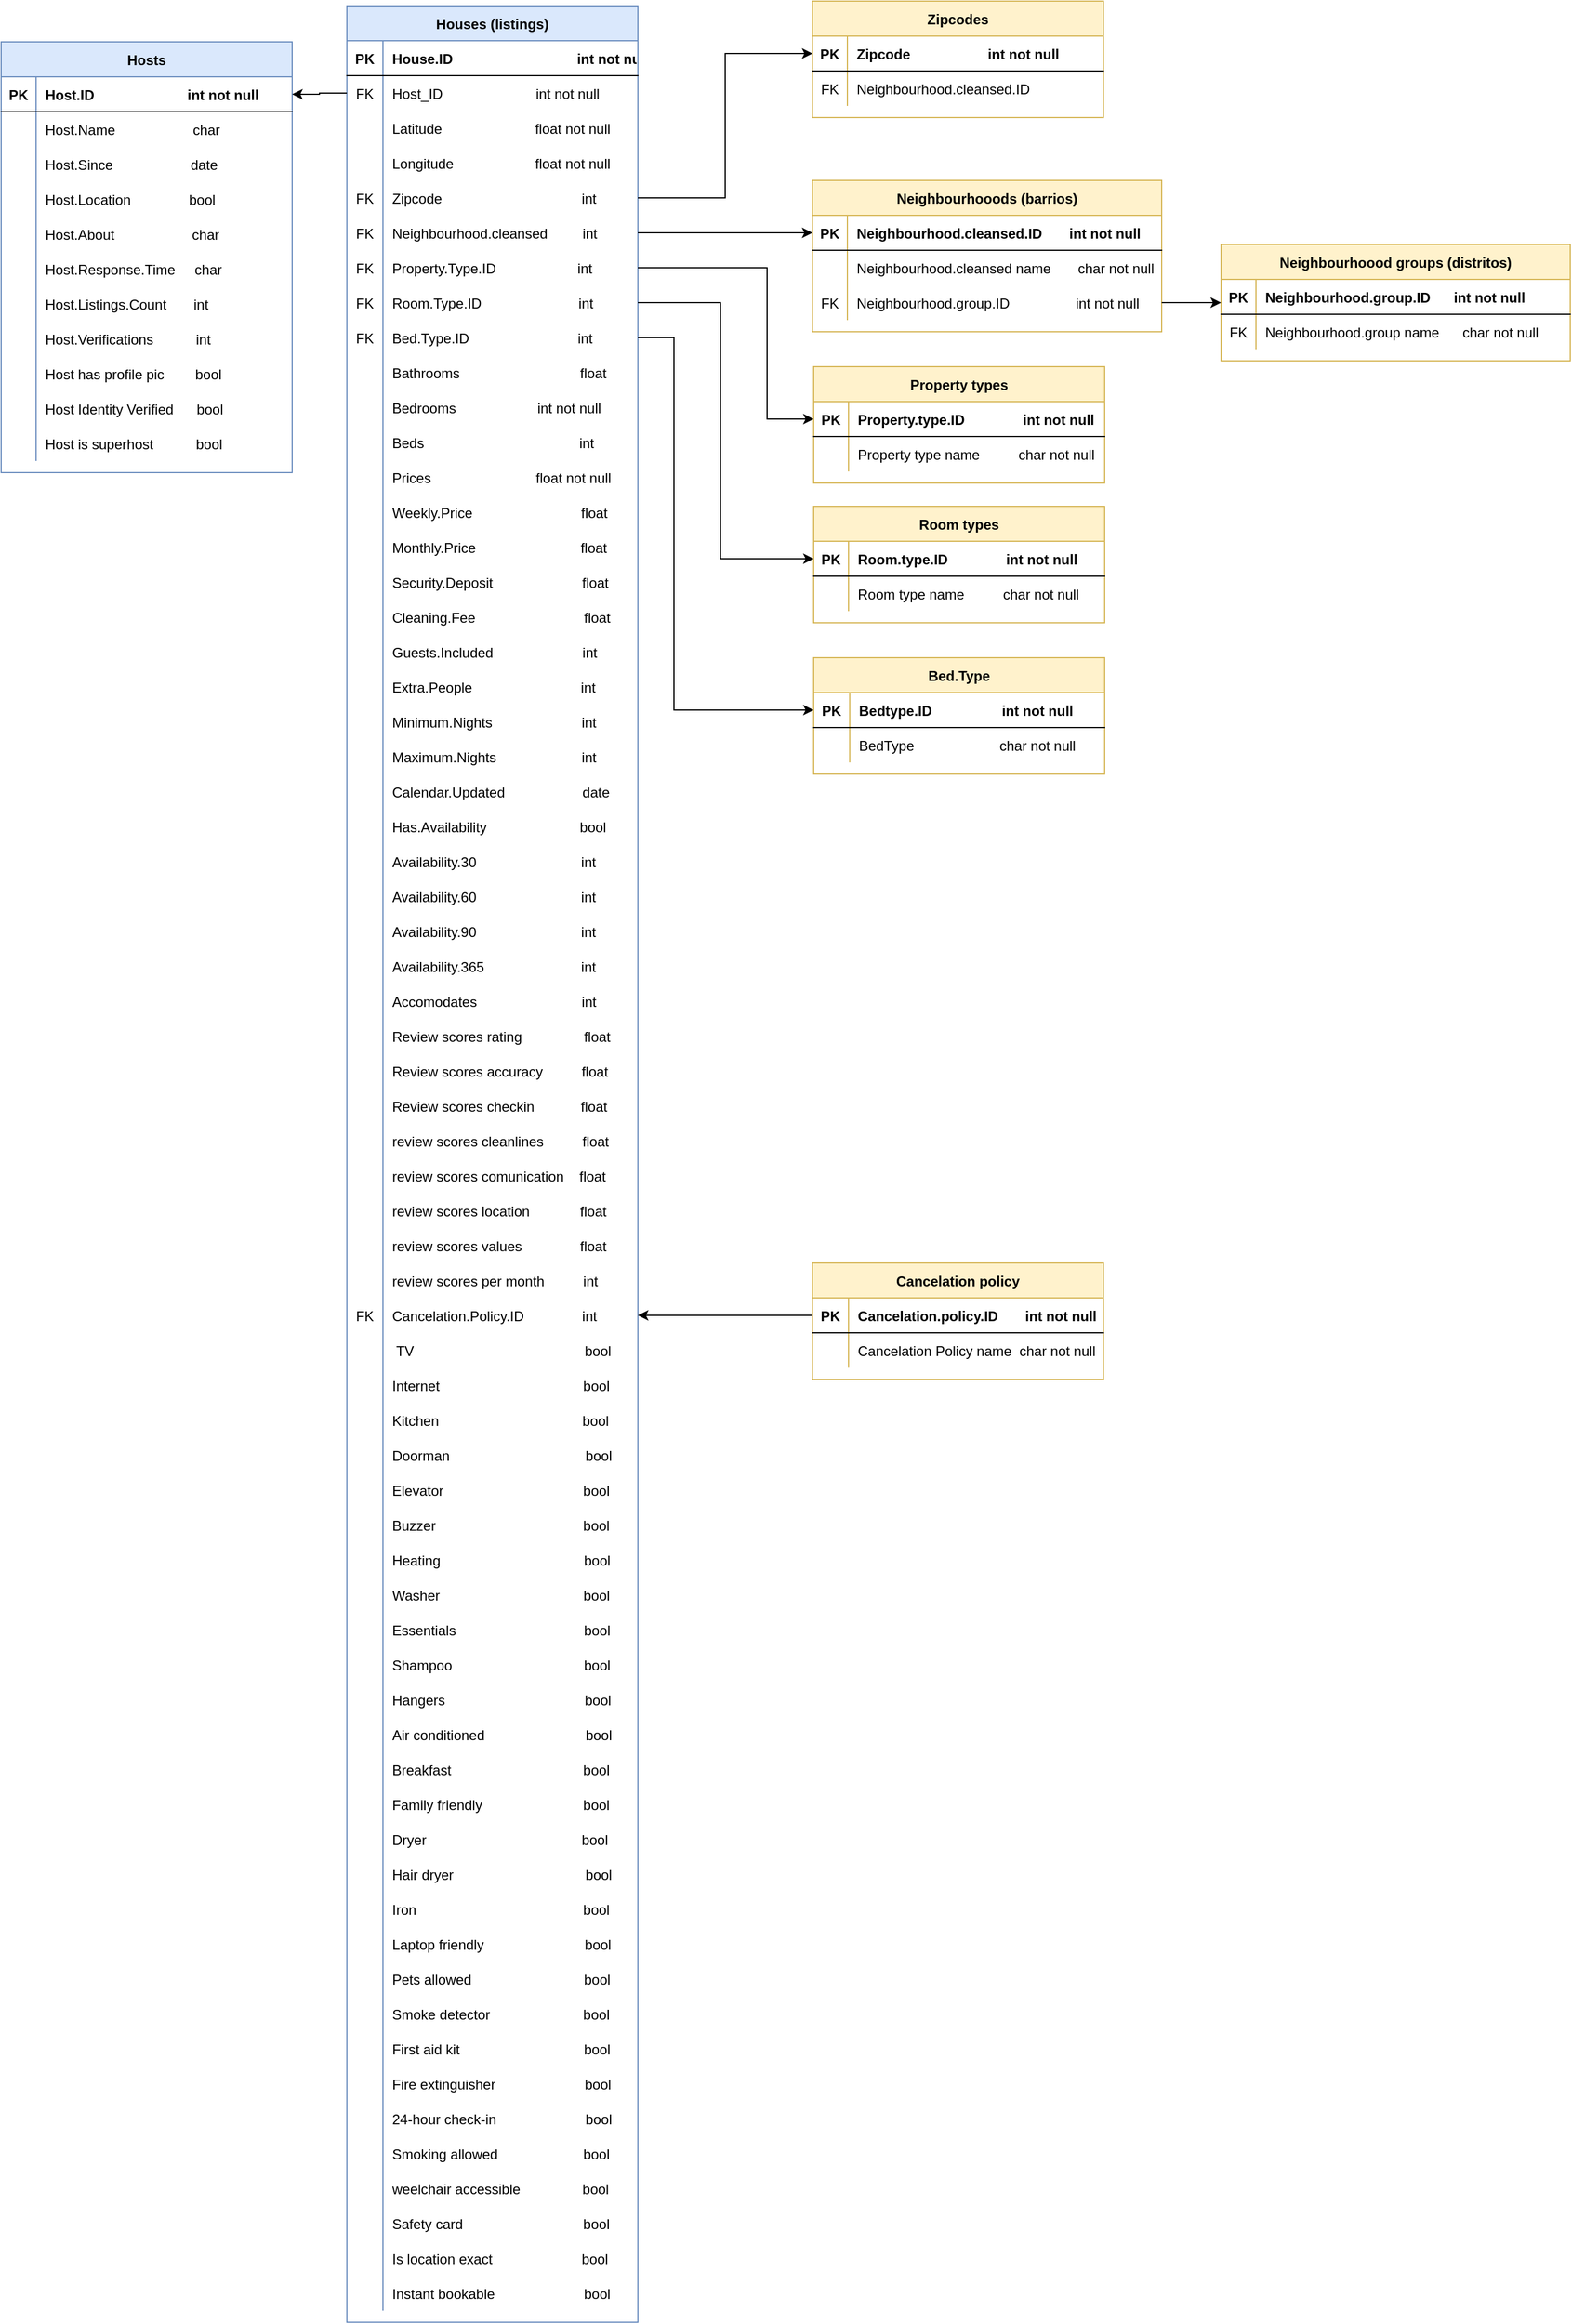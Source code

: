 <mxfile version="20.8.20" type="google"><diagram name="v3" id="UfHIRPzTjwV4WmHN_6U2"><mxGraphModel grid="1" page="1" gridSize="10" guides="1" tooltips="1" connect="1" arrows="1" fold="1" pageScale="1" pageWidth="850" pageHeight="1100" math="0" shadow="0" extFonts="Permanent Marker^https://fonts.googleapis.com/css?family=Permanent+Marker"><root><mxCell id="V_vjbfE3vqpOGkQPjd02-0"/><mxCell id="V_vjbfE3vqpOGkQPjd02-1" parent="V_vjbfE3vqpOGkQPjd02-0"/><mxCell id="V_vjbfE3vqpOGkQPjd02-2" value="Hosts" style="shape=table;startSize=30;container=1;collapsible=1;childLayout=tableLayout;fixedRows=1;rowLines=0;fontStyle=1;align=center;resizeLast=1;fillColor=#dae8fc;strokeColor=#6c8ebf;" vertex="1" parent="V_vjbfE3vqpOGkQPjd02-1"><mxGeometry x="62" y="-1049" width="250" height="370.0" as="geometry"/></mxCell><mxCell id="V_vjbfE3vqpOGkQPjd02-3" value="" style="shape=partialRectangle;collapsible=0;dropTarget=0;pointerEvents=0;fillColor=none;points=[[0,0.5],[1,0.5]];portConstraint=eastwest;top=0;left=0;right=0;bottom=1;" vertex="1" parent="V_vjbfE3vqpOGkQPjd02-2"><mxGeometry y="30" width="250" height="30" as="geometry"/></mxCell><mxCell id="V_vjbfE3vqpOGkQPjd02-4" value="PK" style="shape=partialRectangle;overflow=hidden;connectable=0;fillColor=none;top=0;left=0;bottom=0;right=0;fontStyle=1;" vertex="1" parent="V_vjbfE3vqpOGkQPjd02-3"><mxGeometry width="30" height="30" as="geometry"><mxRectangle width="30" height="30" as="alternateBounds"/></mxGeometry></mxCell><mxCell id="V_vjbfE3vqpOGkQPjd02-5" value="Host.ID                        int not null" style="shape=partialRectangle;overflow=hidden;connectable=0;fillColor=none;top=0;left=0;bottom=0;right=0;align=left;spacingLeft=6;fontStyle=1;" vertex="1" parent="V_vjbfE3vqpOGkQPjd02-3"><mxGeometry x="30" width="220" height="30" as="geometry"><mxRectangle width="220" height="30" as="alternateBounds"/></mxGeometry></mxCell><mxCell id="V_vjbfE3vqpOGkQPjd02-6" style="shape=partialRectangle;collapsible=0;dropTarget=0;pointerEvents=0;fillColor=none;points=[[0,0.5],[1,0.5]];portConstraint=eastwest;top=0;left=0;right=0;bottom=0;" vertex="1" parent="V_vjbfE3vqpOGkQPjd02-2"><mxGeometry y="60" width="250" height="30" as="geometry"/></mxCell><mxCell id="V_vjbfE3vqpOGkQPjd02-7" style="shape=partialRectangle;overflow=hidden;connectable=0;fillColor=none;top=0;left=0;bottom=0;right=0;" vertex="1" parent="V_vjbfE3vqpOGkQPjd02-6"><mxGeometry width="30" height="30" as="geometry"><mxRectangle width="30" height="30" as="alternateBounds"/></mxGeometry></mxCell><mxCell id="V_vjbfE3vqpOGkQPjd02-8" value="Host.Name                    char" style="shape=partialRectangle;overflow=hidden;connectable=0;fillColor=none;top=0;left=0;bottom=0;right=0;align=left;spacingLeft=6;" vertex="1" parent="V_vjbfE3vqpOGkQPjd02-6"><mxGeometry x="30" width="220" height="30" as="geometry"><mxRectangle width="220" height="30" as="alternateBounds"/></mxGeometry></mxCell><mxCell id="V_vjbfE3vqpOGkQPjd02-9" style="shape=partialRectangle;collapsible=0;dropTarget=0;pointerEvents=0;fillColor=none;points=[[0,0.5],[1,0.5]];portConstraint=eastwest;top=0;left=0;right=0;bottom=0;" vertex="1" parent="V_vjbfE3vqpOGkQPjd02-2"><mxGeometry y="90" width="250" height="30" as="geometry"/></mxCell><mxCell id="V_vjbfE3vqpOGkQPjd02-10" style="shape=partialRectangle;overflow=hidden;connectable=0;fillColor=none;top=0;left=0;bottom=0;right=0;" vertex="1" parent="V_vjbfE3vqpOGkQPjd02-9"><mxGeometry width="30" height="30" as="geometry"><mxRectangle width="30" height="30" as="alternateBounds"/></mxGeometry></mxCell><mxCell id="V_vjbfE3vqpOGkQPjd02-11" value="Host.Since                    date" style="shape=partialRectangle;overflow=hidden;connectable=0;fillColor=none;top=0;left=0;bottom=0;right=0;align=left;spacingLeft=6;" vertex="1" parent="V_vjbfE3vqpOGkQPjd02-9"><mxGeometry x="30" width="220" height="30" as="geometry"><mxRectangle width="220" height="30" as="alternateBounds"/></mxGeometry></mxCell><mxCell id="V_vjbfE3vqpOGkQPjd02-12" style="shape=partialRectangle;collapsible=0;dropTarget=0;pointerEvents=0;fillColor=none;points=[[0,0.5],[1,0.5]];portConstraint=eastwest;top=0;left=0;right=0;bottom=0;" vertex="1" parent="V_vjbfE3vqpOGkQPjd02-2"><mxGeometry y="120" width="250" height="30" as="geometry"/></mxCell><mxCell id="V_vjbfE3vqpOGkQPjd02-13" style="shape=partialRectangle;overflow=hidden;connectable=0;fillColor=none;top=0;left=0;bottom=0;right=0;" vertex="1" parent="V_vjbfE3vqpOGkQPjd02-12"><mxGeometry width="30" height="30" as="geometry"><mxRectangle width="30" height="30" as="alternateBounds"/></mxGeometry></mxCell><mxCell id="V_vjbfE3vqpOGkQPjd02-14" value="Host.Location               bool" style="shape=partialRectangle;overflow=hidden;connectable=0;fillColor=none;top=0;left=0;bottom=0;right=0;align=left;spacingLeft=6;" vertex="1" parent="V_vjbfE3vqpOGkQPjd02-12"><mxGeometry x="30" width="220" height="30" as="geometry"><mxRectangle width="220" height="30" as="alternateBounds"/></mxGeometry></mxCell><mxCell id="V_vjbfE3vqpOGkQPjd02-15" style="shape=partialRectangle;collapsible=0;dropTarget=0;pointerEvents=0;fillColor=none;points=[[0,0.5],[1,0.5]];portConstraint=eastwest;top=0;left=0;right=0;bottom=0;" vertex="1" parent="V_vjbfE3vqpOGkQPjd02-2"><mxGeometry y="150" width="250" height="30" as="geometry"/></mxCell><mxCell id="V_vjbfE3vqpOGkQPjd02-16" style="shape=partialRectangle;overflow=hidden;connectable=0;fillColor=none;top=0;left=0;bottom=0;right=0;" vertex="1" parent="V_vjbfE3vqpOGkQPjd02-15"><mxGeometry width="30" height="30" as="geometry"><mxRectangle width="30" height="30" as="alternateBounds"/></mxGeometry></mxCell><mxCell id="V_vjbfE3vqpOGkQPjd02-17" value="Host.About                    char    " style="shape=partialRectangle;overflow=hidden;connectable=0;fillColor=none;top=0;left=0;bottom=0;right=0;align=left;spacingLeft=6;" vertex="1" parent="V_vjbfE3vqpOGkQPjd02-15"><mxGeometry x="30" width="220" height="30" as="geometry"><mxRectangle width="220" height="30" as="alternateBounds"/></mxGeometry></mxCell><mxCell id="V_vjbfE3vqpOGkQPjd02-18" style="shape=partialRectangle;collapsible=0;dropTarget=0;pointerEvents=0;fillColor=none;points=[[0,0.5],[1,0.5]];portConstraint=eastwest;top=0;left=0;right=0;bottom=0;" vertex="1" parent="V_vjbfE3vqpOGkQPjd02-2"><mxGeometry y="180" width="250" height="30" as="geometry"/></mxCell><mxCell id="V_vjbfE3vqpOGkQPjd02-19" style="shape=partialRectangle;overflow=hidden;connectable=0;fillColor=none;top=0;left=0;bottom=0;right=0;" vertex="1" parent="V_vjbfE3vqpOGkQPjd02-18"><mxGeometry width="30" height="30" as="geometry"><mxRectangle width="30" height="30" as="alternateBounds"/></mxGeometry></mxCell><mxCell id="V_vjbfE3vqpOGkQPjd02-20" value="Host.Response.Time     char    " style="shape=partialRectangle;overflow=hidden;connectable=0;fillColor=none;top=0;left=0;bottom=0;right=0;align=left;spacingLeft=6;" vertex="1" parent="V_vjbfE3vqpOGkQPjd02-18"><mxGeometry x="30" width="220" height="30" as="geometry"><mxRectangle width="220" height="30" as="alternateBounds"/></mxGeometry></mxCell><mxCell id="V_vjbfE3vqpOGkQPjd02-21" style="shape=partialRectangle;collapsible=0;dropTarget=0;pointerEvents=0;fillColor=none;points=[[0,0.5],[1,0.5]];portConstraint=eastwest;top=0;left=0;right=0;bottom=0;" vertex="1" parent="V_vjbfE3vqpOGkQPjd02-2"><mxGeometry y="210" width="250" height="30" as="geometry"/></mxCell><mxCell id="V_vjbfE3vqpOGkQPjd02-22" style="shape=partialRectangle;overflow=hidden;connectable=0;fillColor=none;top=0;left=0;bottom=0;right=0;" vertex="1" parent="V_vjbfE3vqpOGkQPjd02-21"><mxGeometry width="30" height="30" as="geometry"><mxRectangle width="30" height="30" as="alternateBounds"/></mxGeometry></mxCell><mxCell id="V_vjbfE3vqpOGkQPjd02-23" value="Host.Listings.Count       int" style="shape=partialRectangle;overflow=hidden;connectable=0;fillColor=none;top=0;left=0;bottom=0;right=0;align=left;spacingLeft=6;" vertex="1" parent="V_vjbfE3vqpOGkQPjd02-21"><mxGeometry x="30" width="220" height="30" as="geometry"><mxRectangle width="220" height="30" as="alternateBounds"/></mxGeometry></mxCell><mxCell id="V_vjbfE3vqpOGkQPjd02-27" style="shape=partialRectangle;collapsible=0;dropTarget=0;pointerEvents=0;fillColor=none;points=[[0,0.5],[1,0.5]];portConstraint=eastwest;top=0;left=0;right=0;bottom=0;" vertex="1" parent="V_vjbfE3vqpOGkQPjd02-2"><mxGeometry y="240" width="250" height="30" as="geometry"/></mxCell><mxCell id="V_vjbfE3vqpOGkQPjd02-28" value="" style="shape=partialRectangle;overflow=hidden;connectable=0;fillColor=none;top=0;left=0;bottom=0;right=0;" vertex="1" parent="V_vjbfE3vqpOGkQPjd02-27"><mxGeometry width="30" height="30" as="geometry"><mxRectangle width="30" height="30" as="alternateBounds"/></mxGeometry></mxCell><mxCell id="V_vjbfE3vqpOGkQPjd02-29" value="Host.Verifications           int" style="shape=partialRectangle;overflow=hidden;connectable=0;fillColor=none;top=0;left=0;bottom=0;right=0;align=left;spacingLeft=6;" vertex="1" parent="V_vjbfE3vqpOGkQPjd02-27"><mxGeometry x="30" width="220" height="30" as="geometry"><mxRectangle width="220" height="30" as="alternateBounds"/></mxGeometry></mxCell><mxCell id="V_vjbfE3vqpOGkQPjd02-30" style="shape=partialRectangle;collapsible=0;dropTarget=0;pointerEvents=0;fillColor=none;points=[[0,0.5],[1,0.5]];portConstraint=eastwest;top=0;left=0;right=0;bottom=0;" vertex="1" parent="V_vjbfE3vqpOGkQPjd02-2"><mxGeometry y="270" width="250" height="30" as="geometry"/></mxCell><mxCell id="V_vjbfE3vqpOGkQPjd02-31" style="shape=partialRectangle;overflow=hidden;connectable=0;fillColor=none;top=0;left=0;bottom=0;right=0;" vertex="1" parent="V_vjbfE3vqpOGkQPjd02-30"><mxGeometry width="30" height="30" as="geometry"><mxRectangle width="30" height="30" as="alternateBounds"/></mxGeometry></mxCell><mxCell id="V_vjbfE3vqpOGkQPjd02-32" value="Host has profile pic        bool" style="shape=partialRectangle;overflow=hidden;connectable=0;fillColor=none;top=0;left=0;bottom=0;right=0;align=left;spacingLeft=6;" vertex="1" parent="V_vjbfE3vqpOGkQPjd02-30"><mxGeometry x="30" width="220" height="30" as="geometry"><mxRectangle width="220" height="30" as="alternateBounds"/></mxGeometry></mxCell><mxCell id="V_vjbfE3vqpOGkQPjd02-33" style="shape=partialRectangle;collapsible=0;dropTarget=0;pointerEvents=0;fillColor=none;points=[[0,0.5],[1,0.5]];portConstraint=eastwest;top=0;left=0;right=0;bottom=0;" vertex="1" parent="V_vjbfE3vqpOGkQPjd02-2"><mxGeometry y="300" width="250" height="30" as="geometry"/></mxCell><mxCell id="V_vjbfE3vqpOGkQPjd02-34" style="shape=partialRectangle;overflow=hidden;connectable=0;fillColor=none;top=0;left=0;bottom=0;right=0;" vertex="1" parent="V_vjbfE3vqpOGkQPjd02-33"><mxGeometry width="30" height="30" as="geometry"><mxRectangle width="30" height="30" as="alternateBounds"/></mxGeometry></mxCell><mxCell id="V_vjbfE3vqpOGkQPjd02-35" value="Host Identity Verified      bool" style="shape=partialRectangle;overflow=hidden;connectable=0;fillColor=none;top=0;left=0;bottom=0;right=0;align=left;spacingLeft=6;" vertex="1" parent="V_vjbfE3vqpOGkQPjd02-33"><mxGeometry x="30" width="220" height="30" as="geometry"><mxRectangle width="220" height="30" as="alternateBounds"/></mxGeometry></mxCell><mxCell id="V_vjbfE3vqpOGkQPjd02-36" style="shape=partialRectangle;collapsible=0;dropTarget=0;pointerEvents=0;fillColor=none;points=[[0,0.5],[1,0.5]];portConstraint=eastwest;top=0;left=0;right=0;bottom=0;" vertex="1" parent="V_vjbfE3vqpOGkQPjd02-2"><mxGeometry y="330" width="250" height="30" as="geometry"/></mxCell><mxCell id="V_vjbfE3vqpOGkQPjd02-37" style="shape=partialRectangle;overflow=hidden;connectable=0;fillColor=none;top=0;left=0;bottom=0;right=0;" vertex="1" parent="V_vjbfE3vqpOGkQPjd02-36"><mxGeometry width="30" height="30" as="geometry"><mxRectangle width="30" height="30" as="alternateBounds"/></mxGeometry></mxCell><mxCell id="V_vjbfE3vqpOGkQPjd02-38" value="Host is superhost           bool" style="shape=partialRectangle;overflow=hidden;connectable=0;fillColor=none;top=0;left=0;bottom=0;right=0;align=left;spacingLeft=6;" vertex="1" parent="V_vjbfE3vqpOGkQPjd02-36"><mxGeometry x="30" width="220" height="30" as="geometry"><mxRectangle width="220" height="30" as="alternateBounds"/></mxGeometry></mxCell><mxCell id="V_vjbfE3vqpOGkQPjd02-39" value="Houses (listings)" style="shape=table;startSize=30;container=1;collapsible=1;childLayout=tableLayout;fixedRows=1;rowLines=0;fontStyle=1;align=center;resizeLast=1;fillColor=#dae8fc;strokeColor=#6c8ebf;" vertex="1" parent="V_vjbfE3vqpOGkQPjd02-1"><mxGeometry x="359" y="-1080" width="250" height="1990" as="geometry"/></mxCell><mxCell id="V_vjbfE3vqpOGkQPjd02-40" value="" style="shape=partialRectangle;collapsible=0;dropTarget=0;pointerEvents=0;fillColor=none;points=[[0,0.5],[1,0.5]];portConstraint=eastwest;top=0;left=0;right=0;bottom=1;" vertex="1" parent="V_vjbfE3vqpOGkQPjd02-39"><mxGeometry y="30" width="250" height="30" as="geometry"/></mxCell><mxCell id="V_vjbfE3vqpOGkQPjd02-41" value="PK" style="shape=partialRectangle;overflow=hidden;connectable=0;fillColor=none;top=0;left=0;bottom=0;right=0;fontStyle=1;" vertex="1" parent="V_vjbfE3vqpOGkQPjd02-40"><mxGeometry width="31" height="30" as="geometry"><mxRectangle width="31" height="30" as="alternateBounds"/></mxGeometry></mxCell><mxCell id="V_vjbfE3vqpOGkQPjd02-42" value="House.ID                                int not null" style="shape=partialRectangle;overflow=hidden;connectable=0;fillColor=none;top=0;left=0;bottom=0;right=0;align=left;spacingLeft=6;fontStyle=1;" vertex="1" parent="V_vjbfE3vqpOGkQPjd02-40"><mxGeometry x="31" width="219" height="30" as="geometry"><mxRectangle width="219" height="30" as="alternateBounds"/></mxGeometry></mxCell><mxCell id="V_vjbfE3vqpOGkQPjd02-43" value="" style="shape=partialRectangle;collapsible=0;dropTarget=0;pointerEvents=0;fillColor=none;points=[[0,0.5],[1,0.5]];portConstraint=eastwest;top=0;left=0;right=0;bottom=0;" vertex="1" parent="V_vjbfE3vqpOGkQPjd02-39"><mxGeometry y="60" width="250" height="30" as="geometry"/></mxCell><mxCell id="V_vjbfE3vqpOGkQPjd02-44" value="FK" style="shape=partialRectangle;overflow=hidden;connectable=0;fillColor=none;top=0;left=0;bottom=0;right=0;" vertex="1" parent="V_vjbfE3vqpOGkQPjd02-43"><mxGeometry width="31" height="30" as="geometry"><mxRectangle width="31" height="30" as="alternateBounds"/></mxGeometry></mxCell><mxCell id="V_vjbfE3vqpOGkQPjd02-45" value="Host_ID                        int not null" style="shape=partialRectangle;overflow=hidden;connectable=0;fillColor=none;top=0;left=0;bottom=0;right=0;align=left;spacingLeft=6;" vertex="1" parent="V_vjbfE3vqpOGkQPjd02-43"><mxGeometry x="31" width="219" height="30" as="geometry"><mxRectangle width="219" height="30" as="alternateBounds"/></mxGeometry></mxCell><mxCell id="V_vjbfE3vqpOGkQPjd02-46" style="shape=partialRectangle;collapsible=0;dropTarget=0;pointerEvents=0;fillColor=none;points=[[0,0.5],[1,0.5]];portConstraint=eastwest;top=0;left=0;right=0;bottom=0;" vertex="1" parent="V_vjbfE3vqpOGkQPjd02-39"><mxGeometry y="90" width="250" height="30" as="geometry"/></mxCell><mxCell id="V_vjbfE3vqpOGkQPjd02-47" value="" style="shape=partialRectangle;overflow=hidden;connectable=0;fillColor=none;top=0;left=0;bottom=0;right=0;" vertex="1" parent="V_vjbfE3vqpOGkQPjd02-46"><mxGeometry width="31" height="30" as="geometry"><mxRectangle width="31" height="30" as="alternateBounds"/></mxGeometry></mxCell><mxCell id="V_vjbfE3vqpOGkQPjd02-48" value="Latitude                        float not null" style="shape=partialRectangle;overflow=hidden;connectable=0;fillColor=none;top=0;left=0;bottom=0;right=0;align=left;spacingLeft=6;" vertex="1" parent="V_vjbfE3vqpOGkQPjd02-46"><mxGeometry x="31" width="219" height="30" as="geometry"><mxRectangle width="219" height="30" as="alternateBounds"/></mxGeometry></mxCell><mxCell id="V_vjbfE3vqpOGkQPjd02-49" style="shape=partialRectangle;collapsible=0;dropTarget=0;pointerEvents=0;fillColor=none;points=[[0,0.5],[1,0.5]];portConstraint=eastwest;top=0;left=0;right=0;bottom=0;" vertex="1" parent="V_vjbfE3vqpOGkQPjd02-39"><mxGeometry y="120" width="250" height="30" as="geometry"/></mxCell><mxCell id="V_vjbfE3vqpOGkQPjd02-50" value="" style="shape=partialRectangle;overflow=hidden;connectable=0;fillColor=none;top=0;left=0;bottom=0;right=0;" vertex="1" parent="V_vjbfE3vqpOGkQPjd02-49"><mxGeometry width="31" height="30" as="geometry"><mxRectangle width="31" height="30" as="alternateBounds"/></mxGeometry></mxCell><mxCell id="V_vjbfE3vqpOGkQPjd02-51" value="Longitude                     float not null" style="shape=partialRectangle;overflow=hidden;connectable=0;fillColor=none;top=0;left=0;bottom=0;right=0;align=left;spacingLeft=6;" vertex="1" parent="V_vjbfE3vqpOGkQPjd02-49"><mxGeometry x="31" width="219" height="30" as="geometry"><mxRectangle width="219" height="30" as="alternateBounds"/></mxGeometry></mxCell><mxCell id="o5yXUOTo-1EUoROoul5e-0" style="shape=partialRectangle;collapsible=0;dropTarget=0;pointerEvents=0;fillColor=none;points=[[0,0.5],[1,0.5]];portConstraint=eastwest;top=0;left=0;right=0;bottom=0;" vertex="1" parent="V_vjbfE3vqpOGkQPjd02-39"><mxGeometry y="150" width="250" height="30" as="geometry"/></mxCell><mxCell id="o5yXUOTo-1EUoROoul5e-1" value="FK" style="shape=partialRectangle;overflow=hidden;connectable=0;fillColor=none;top=0;left=0;bottom=0;right=0;" vertex="1" parent="o5yXUOTo-1EUoROoul5e-0"><mxGeometry width="31" height="30" as="geometry"><mxRectangle width="31" height="30" as="alternateBounds"/></mxGeometry></mxCell><mxCell id="o5yXUOTo-1EUoROoul5e-2" value="Zipcode                                    int" style="shape=partialRectangle;overflow=hidden;connectable=0;fillColor=none;top=0;left=0;bottom=0;right=0;align=left;spacingLeft=6;" vertex="1" parent="o5yXUOTo-1EUoROoul5e-0"><mxGeometry x="31" width="219" height="30" as="geometry"><mxRectangle width="219" height="30" as="alternateBounds"/></mxGeometry></mxCell><mxCell id="ml6vmUFI_aKfmFrAUI7L-0" style="shape=partialRectangle;collapsible=0;dropTarget=0;pointerEvents=0;fillColor=none;points=[[0,0.5],[1,0.5]];portConstraint=eastwest;top=0;left=0;right=0;bottom=0;" vertex="1" parent="V_vjbfE3vqpOGkQPjd02-39"><mxGeometry y="180" width="250" height="30" as="geometry"/></mxCell><mxCell id="ml6vmUFI_aKfmFrAUI7L-1" value="FK" style="shape=partialRectangle;overflow=hidden;connectable=0;fillColor=none;top=0;left=0;bottom=0;right=0;" vertex="1" parent="ml6vmUFI_aKfmFrAUI7L-0"><mxGeometry width="31" height="30" as="geometry"><mxRectangle width="31" height="30" as="alternateBounds"/></mxGeometry></mxCell><mxCell id="ml6vmUFI_aKfmFrAUI7L-2" value="Neighbourhood.cleansed         int" style="shape=partialRectangle;overflow=hidden;connectable=0;fillColor=none;top=0;left=0;bottom=0;right=0;align=left;spacingLeft=6;" vertex="1" parent="ml6vmUFI_aKfmFrAUI7L-0"><mxGeometry x="31" width="219" height="30" as="geometry"><mxRectangle width="219" height="30" as="alternateBounds"/></mxGeometry></mxCell><mxCell id="V_vjbfE3vqpOGkQPjd02-52" style="shape=partialRectangle;collapsible=0;dropTarget=0;pointerEvents=0;fillColor=none;points=[[0,0.5],[1,0.5]];portConstraint=eastwest;top=0;left=0;right=0;bottom=0;" vertex="1" parent="V_vjbfE3vqpOGkQPjd02-39"><mxGeometry y="210" width="250" height="30" as="geometry"/></mxCell><mxCell id="V_vjbfE3vqpOGkQPjd02-53" value="FK" style="shape=partialRectangle;overflow=hidden;connectable=0;fillColor=none;top=0;left=0;bottom=0;right=0;" vertex="1" parent="V_vjbfE3vqpOGkQPjd02-52"><mxGeometry width="31" height="30" as="geometry"><mxRectangle width="31" height="30" as="alternateBounds"/></mxGeometry></mxCell><mxCell id="V_vjbfE3vqpOGkQPjd02-54" value="Property.Type.ID                     int" style="shape=partialRectangle;overflow=hidden;connectable=0;fillColor=none;top=0;left=0;bottom=0;right=0;align=left;spacingLeft=6;" vertex="1" parent="V_vjbfE3vqpOGkQPjd02-52"><mxGeometry x="31" width="219" height="30" as="geometry"><mxRectangle width="219" height="30" as="alternateBounds"/></mxGeometry></mxCell><mxCell id="V_vjbfE3vqpOGkQPjd02-55" style="shape=partialRectangle;collapsible=0;dropTarget=0;pointerEvents=0;fillColor=none;points=[[0,0.5],[1,0.5]];portConstraint=eastwest;top=0;left=0;right=0;bottom=0;" vertex="1" parent="V_vjbfE3vqpOGkQPjd02-39"><mxGeometry y="240" width="250" height="30" as="geometry"/></mxCell><mxCell id="V_vjbfE3vqpOGkQPjd02-56" value="FK" style="shape=partialRectangle;overflow=hidden;connectable=0;fillColor=none;top=0;left=0;bottom=0;right=0;" vertex="1" parent="V_vjbfE3vqpOGkQPjd02-55"><mxGeometry width="31" height="30" as="geometry"><mxRectangle width="31" height="30" as="alternateBounds"/></mxGeometry></mxCell><mxCell id="V_vjbfE3vqpOGkQPjd02-57" value="Room.Type.ID                         int" style="shape=partialRectangle;overflow=hidden;connectable=0;fillColor=none;top=0;left=0;bottom=0;right=0;align=left;spacingLeft=6;" vertex="1" parent="V_vjbfE3vqpOGkQPjd02-55"><mxGeometry x="31" width="219" height="30" as="geometry"><mxRectangle width="219" height="30" as="alternateBounds"/></mxGeometry></mxCell><mxCell id="V_vjbfE3vqpOGkQPjd02-58" style="shape=partialRectangle;collapsible=0;dropTarget=0;pointerEvents=0;fillColor=none;points=[[0,0.5],[1,0.5]];portConstraint=eastwest;top=0;left=0;right=0;bottom=0;" vertex="1" parent="V_vjbfE3vqpOGkQPjd02-39"><mxGeometry y="270" width="250" height="30" as="geometry"/></mxCell><mxCell id="V_vjbfE3vqpOGkQPjd02-59" value="FK" style="shape=partialRectangle;overflow=hidden;connectable=0;fillColor=none;top=0;left=0;bottom=0;right=0;" vertex="1" parent="V_vjbfE3vqpOGkQPjd02-58"><mxGeometry width="31" height="30" as="geometry"><mxRectangle width="31" height="30" as="alternateBounds"/></mxGeometry></mxCell><mxCell id="V_vjbfE3vqpOGkQPjd02-60" value="Bed.Type.ID                            int" style="shape=partialRectangle;overflow=hidden;connectable=0;fillColor=none;top=0;left=0;bottom=0;right=0;align=left;spacingLeft=6;" vertex="1" parent="V_vjbfE3vqpOGkQPjd02-58"><mxGeometry x="31" width="219" height="30" as="geometry"><mxRectangle width="219" height="30" as="alternateBounds"/></mxGeometry></mxCell><mxCell id="V_vjbfE3vqpOGkQPjd02-61" style="shape=partialRectangle;collapsible=0;dropTarget=0;pointerEvents=0;fillColor=none;points=[[0,0.5],[1,0.5]];portConstraint=eastwest;top=0;left=0;right=0;bottom=0;" vertex="1" parent="V_vjbfE3vqpOGkQPjd02-39"><mxGeometry y="300" width="250" height="30" as="geometry"/></mxCell><mxCell id="V_vjbfE3vqpOGkQPjd02-62" value="" style="shape=partialRectangle;overflow=hidden;connectable=0;fillColor=none;top=0;left=0;bottom=0;right=0;" vertex="1" parent="V_vjbfE3vqpOGkQPjd02-61"><mxGeometry width="31" height="30" as="geometry"><mxRectangle width="31" height="30" as="alternateBounds"/></mxGeometry></mxCell><mxCell id="V_vjbfE3vqpOGkQPjd02-63" value="Bathrooms                               float" style="shape=partialRectangle;overflow=hidden;connectable=0;fillColor=none;top=0;left=0;bottom=0;right=0;align=left;spacingLeft=6;" vertex="1" parent="V_vjbfE3vqpOGkQPjd02-61"><mxGeometry x="31" width="219" height="30" as="geometry"><mxRectangle width="219" height="30" as="alternateBounds"/></mxGeometry></mxCell><mxCell id="V_vjbfE3vqpOGkQPjd02-64" style="shape=partialRectangle;collapsible=0;dropTarget=0;pointerEvents=0;fillColor=none;points=[[0,0.5],[1,0.5]];portConstraint=eastwest;top=0;left=0;right=0;bottom=0;" vertex="1" parent="V_vjbfE3vqpOGkQPjd02-39"><mxGeometry y="330" width="250" height="30" as="geometry"/></mxCell><mxCell id="V_vjbfE3vqpOGkQPjd02-65" value="" style="shape=partialRectangle;overflow=hidden;connectable=0;fillColor=none;top=0;left=0;bottom=0;right=0;" vertex="1" parent="V_vjbfE3vqpOGkQPjd02-64"><mxGeometry width="31" height="30" as="geometry"><mxRectangle width="31" height="30" as="alternateBounds"/></mxGeometry></mxCell><mxCell id="V_vjbfE3vqpOGkQPjd02-66" value="Bedrooms                     int not null" style="shape=partialRectangle;overflow=hidden;connectable=0;fillColor=none;top=0;left=0;bottom=0;right=0;align=left;spacingLeft=6;" vertex="1" parent="V_vjbfE3vqpOGkQPjd02-64"><mxGeometry x="31" width="219" height="30" as="geometry"><mxRectangle width="219" height="30" as="alternateBounds"/></mxGeometry></mxCell><mxCell id="V_vjbfE3vqpOGkQPjd02-67" style="shape=partialRectangle;collapsible=0;dropTarget=0;pointerEvents=0;fillColor=none;points=[[0,0.5],[1,0.5]];portConstraint=eastwest;top=0;left=0;right=0;bottom=0;" vertex="1" parent="V_vjbfE3vqpOGkQPjd02-39"><mxGeometry y="360" width="250" height="30" as="geometry"/></mxCell><mxCell id="V_vjbfE3vqpOGkQPjd02-68" value=" " style="shape=partialRectangle;overflow=hidden;connectable=0;fillColor=none;top=0;left=0;bottom=0;right=0;" vertex="1" parent="V_vjbfE3vqpOGkQPjd02-67"><mxGeometry width="31" height="30" as="geometry"><mxRectangle width="31" height="30" as="alternateBounds"/></mxGeometry></mxCell><mxCell id="V_vjbfE3vqpOGkQPjd02-69" value="Beds                                        int" style="shape=partialRectangle;overflow=hidden;connectable=0;fillColor=none;top=0;left=0;bottom=0;right=0;align=left;spacingLeft=6;" vertex="1" parent="V_vjbfE3vqpOGkQPjd02-67"><mxGeometry x="31" width="219" height="30" as="geometry"><mxRectangle width="219" height="30" as="alternateBounds"/></mxGeometry></mxCell><mxCell id="V_vjbfE3vqpOGkQPjd02-70" style="shape=partialRectangle;collapsible=0;dropTarget=0;pointerEvents=0;fillColor=none;points=[[0,0.5],[1,0.5]];portConstraint=eastwest;top=0;left=0;right=0;bottom=0;" vertex="1" parent="V_vjbfE3vqpOGkQPjd02-39"><mxGeometry y="390" width="250" height="30" as="geometry"/></mxCell><mxCell id="V_vjbfE3vqpOGkQPjd02-71" value="" style="shape=partialRectangle;overflow=hidden;connectable=0;fillColor=none;top=0;left=0;bottom=0;right=0;" vertex="1" parent="V_vjbfE3vqpOGkQPjd02-70"><mxGeometry width="31" height="30" as="geometry"><mxRectangle width="31" height="30" as="alternateBounds"/></mxGeometry></mxCell><mxCell id="V_vjbfE3vqpOGkQPjd02-72" value="Prices                           float not null" style="shape=partialRectangle;overflow=hidden;connectable=0;fillColor=none;top=0;left=0;bottom=0;right=0;align=left;spacingLeft=6;" vertex="1" parent="V_vjbfE3vqpOGkQPjd02-70"><mxGeometry x="31" width="219" height="30" as="geometry"><mxRectangle width="219" height="30" as="alternateBounds"/></mxGeometry></mxCell><mxCell id="V_vjbfE3vqpOGkQPjd02-73" style="shape=partialRectangle;collapsible=0;dropTarget=0;pointerEvents=0;fillColor=none;points=[[0,0.5],[1,0.5]];portConstraint=eastwest;top=0;left=0;right=0;bottom=0;" vertex="1" parent="V_vjbfE3vqpOGkQPjd02-39"><mxGeometry y="420" width="250" height="30" as="geometry"/></mxCell><mxCell id="V_vjbfE3vqpOGkQPjd02-74" value="" style="shape=partialRectangle;overflow=hidden;connectable=0;fillColor=none;top=0;left=0;bottom=0;right=0;" vertex="1" parent="V_vjbfE3vqpOGkQPjd02-73"><mxGeometry width="31" height="30" as="geometry"><mxRectangle width="31" height="30" as="alternateBounds"/></mxGeometry></mxCell><mxCell id="V_vjbfE3vqpOGkQPjd02-75" value="Weekly.Price                            float" style="shape=partialRectangle;overflow=hidden;connectable=0;fillColor=none;top=0;left=0;bottom=0;right=0;align=left;spacingLeft=6;" vertex="1" parent="V_vjbfE3vqpOGkQPjd02-73"><mxGeometry x="31" width="219" height="30" as="geometry"><mxRectangle width="219" height="30" as="alternateBounds"/></mxGeometry></mxCell><mxCell id="V_vjbfE3vqpOGkQPjd02-76" style="shape=partialRectangle;collapsible=0;dropTarget=0;pointerEvents=0;fillColor=none;points=[[0,0.5],[1,0.5]];portConstraint=eastwest;top=0;left=0;right=0;bottom=0;" vertex="1" parent="V_vjbfE3vqpOGkQPjd02-39"><mxGeometry y="450" width="250" height="30" as="geometry"/></mxCell><mxCell id="V_vjbfE3vqpOGkQPjd02-77" value="" style="shape=partialRectangle;overflow=hidden;connectable=0;fillColor=none;top=0;left=0;bottom=0;right=0;" vertex="1" parent="V_vjbfE3vqpOGkQPjd02-76"><mxGeometry width="31" height="30" as="geometry"><mxRectangle width="31" height="30" as="alternateBounds"/></mxGeometry></mxCell><mxCell id="V_vjbfE3vqpOGkQPjd02-78" value="Monthly.Price                           float" style="shape=partialRectangle;overflow=hidden;connectable=0;fillColor=none;top=0;left=0;bottom=0;right=0;align=left;spacingLeft=6;" vertex="1" parent="V_vjbfE3vqpOGkQPjd02-76"><mxGeometry x="31" width="219" height="30" as="geometry"><mxRectangle width="219" height="30" as="alternateBounds"/></mxGeometry></mxCell><mxCell id="V_vjbfE3vqpOGkQPjd02-79" style="shape=partialRectangle;collapsible=0;dropTarget=0;pointerEvents=0;fillColor=none;points=[[0,0.5],[1,0.5]];portConstraint=eastwest;top=0;left=0;right=0;bottom=0;" vertex="1" parent="V_vjbfE3vqpOGkQPjd02-39"><mxGeometry y="480" width="250" height="30" as="geometry"/></mxCell><mxCell id="V_vjbfE3vqpOGkQPjd02-80" value="" style="shape=partialRectangle;overflow=hidden;connectable=0;fillColor=none;top=0;left=0;bottom=0;right=0;" vertex="1" parent="V_vjbfE3vqpOGkQPjd02-79"><mxGeometry width="31" height="30" as="geometry"><mxRectangle width="31" height="30" as="alternateBounds"/></mxGeometry></mxCell><mxCell id="V_vjbfE3vqpOGkQPjd02-81" value="Security.Deposit                       float" style="shape=partialRectangle;overflow=hidden;connectable=0;fillColor=none;top=0;left=0;bottom=0;right=0;align=left;spacingLeft=6;" vertex="1" parent="V_vjbfE3vqpOGkQPjd02-79"><mxGeometry x="31" width="219" height="30" as="geometry"><mxRectangle width="219" height="30" as="alternateBounds"/></mxGeometry></mxCell><mxCell id="V_vjbfE3vqpOGkQPjd02-82" style="shape=partialRectangle;collapsible=0;dropTarget=0;pointerEvents=0;fillColor=none;points=[[0,0.5],[1,0.5]];portConstraint=eastwest;top=0;left=0;right=0;bottom=0;" vertex="1" parent="V_vjbfE3vqpOGkQPjd02-39"><mxGeometry y="510" width="250" height="30" as="geometry"/></mxCell><mxCell id="V_vjbfE3vqpOGkQPjd02-83" value="" style="shape=partialRectangle;overflow=hidden;connectable=0;fillColor=none;top=0;left=0;bottom=0;right=0;" vertex="1" parent="V_vjbfE3vqpOGkQPjd02-82"><mxGeometry width="31" height="30" as="geometry"><mxRectangle width="31" height="30" as="alternateBounds"/></mxGeometry></mxCell><mxCell id="V_vjbfE3vqpOGkQPjd02-84" value="Cleaning.Fee                            float" style="shape=partialRectangle;overflow=hidden;connectable=0;fillColor=none;top=0;left=0;bottom=0;right=0;align=left;spacingLeft=6;" vertex="1" parent="V_vjbfE3vqpOGkQPjd02-82"><mxGeometry x="31" width="219" height="30" as="geometry"><mxRectangle width="219" height="30" as="alternateBounds"/></mxGeometry></mxCell><mxCell id="V_vjbfE3vqpOGkQPjd02-85" style="shape=partialRectangle;collapsible=0;dropTarget=0;pointerEvents=0;fillColor=none;points=[[0,0.5],[1,0.5]];portConstraint=eastwest;top=0;left=0;right=0;bottom=0;" vertex="1" parent="V_vjbfE3vqpOGkQPjd02-39"><mxGeometry y="540" width="250" height="30" as="geometry"/></mxCell><mxCell id="V_vjbfE3vqpOGkQPjd02-86" value="" style="shape=partialRectangle;overflow=hidden;connectable=0;fillColor=none;top=0;left=0;bottom=0;right=0;" vertex="1" parent="V_vjbfE3vqpOGkQPjd02-85"><mxGeometry width="31" height="30" as="geometry"><mxRectangle width="31" height="30" as="alternateBounds"/></mxGeometry></mxCell><mxCell id="V_vjbfE3vqpOGkQPjd02-87" value="Guests.Included                       int" style="shape=partialRectangle;overflow=hidden;connectable=0;fillColor=none;top=0;left=0;bottom=0;right=0;align=left;spacingLeft=6;" vertex="1" parent="V_vjbfE3vqpOGkQPjd02-85"><mxGeometry x="31" width="219" height="30" as="geometry"><mxRectangle width="219" height="30" as="alternateBounds"/></mxGeometry></mxCell><mxCell id="V_vjbfE3vqpOGkQPjd02-88" style="shape=partialRectangle;collapsible=0;dropTarget=0;pointerEvents=0;fillColor=none;points=[[0,0.5],[1,0.5]];portConstraint=eastwest;top=0;left=0;right=0;bottom=0;" vertex="1" parent="V_vjbfE3vqpOGkQPjd02-39"><mxGeometry y="570" width="250" height="30" as="geometry"/></mxCell><mxCell id="V_vjbfE3vqpOGkQPjd02-89" value="" style="shape=partialRectangle;overflow=hidden;connectable=0;fillColor=none;top=0;left=0;bottom=0;right=0;" vertex="1" parent="V_vjbfE3vqpOGkQPjd02-88"><mxGeometry width="31" height="30" as="geometry"><mxRectangle width="31" height="30" as="alternateBounds"/></mxGeometry></mxCell><mxCell id="V_vjbfE3vqpOGkQPjd02-90" value="Extra.People                            int" style="shape=partialRectangle;overflow=hidden;connectable=0;fillColor=none;top=0;left=0;bottom=0;right=0;align=left;spacingLeft=6;" vertex="1" parent="V_vjbfE3vqpOGkQPjd02-88"><mxGeometry x="31" width="219" height="30" as="geometry"><mxRectangle width="219" height="30" as="alternateBounds"/></mxGeometry></mxCell><mxCell id="V_vjbfE3vqpOGkQPjd02-91" style="shape=partialRectangle;collapsible=0;dropTarget=0;pointerEvents=0;fillColor=none;points=[[0,0.5],[1,0.5]];portConstraint=eastwest;top=0;left=0;right=0;bottom=0;" vertex="1" parent="V_vjbfE3vqpOGkQPjd02-39"><mxGeometry y="600" width="250" height="30" as="geometry"/></mxCell><mxCell id="V_vjbfE3vqpOGkQPjd02-92" value="" style="shape=partialRectangle;overflow=hidden;connectable=0;fillColor=none;top=0;left=0;bottom=0;right=0;" vertex="1" parent="V_vjbfE3vqpOGkQPjd02-91"><mxGeometry width="31" height="30" as="geometry"><mxRectangle width="31" height="30" as="alternateBounds"/></mxGeometry></mxCell><mxCell id="V_vjbfE3vqpOGkQPjd02-93" value="Minimum.Nights                       int" style="shape=partialRectangle;overflow=hidden;connectable=0;fillColor=none;top=0;left=0;bottom=0;right=0;align=left;spacingLeft=6;" vertex="1" parent="V_vjbfE3vqpOGkQPjd02-91"><mxGeometry x="31" width="219" height="30" as="geometry"><mxRectangle width="219" height="30" as="alternateBounds"/></mxGeometry></mxCell><mxCell id="V_vjbfE3vqpOGkQPjd02-94" style="shape=partialRectangle;collapsible=0;dropTarget=0;pointerEvents=0;fillColor=none;points=[[0,0.5],[1,0.5]];portConstraint=eastwest;top=0;left=0;right=0;bottom=0;" vertex="1" parent="V_vjbfE3vqpOGkQPjd02-39"><mxGeometry y="630" width="250" height="30" as="geometry"/></mxCell><mxCell id="V_vjbfE3vqpOGkQPjd02-95" value="" style="shape=partialRectangle;overflow=hidden;connectable=0;fillColor=none;top=0;left=0;bottom=0;right=0;" vertex="1" parent="V_vjbfE3vqpOGkQPjd02-94"><mxGeometry width="31" height="30" as="geometry"><mxRectangle width="31" height="30" as="alternateBounds"/></mxGeometry></mxCell><mxCell id="V_vjbfE3vqpOGkQPjd02-96" value="Maximum.Nights                      int" style="shape=partialRectangle;overflow=hidden;connectable=0;fillColor=none;top=0;left=0;bottom=0;right=0;align=left;spacingLeft=6;" vertex="1" parent="V_vjbfE3vqpOGkQPjd02-94"><mxGeometry x="31" width="219" height="30" as="geometry"><mxRectangle width="219" height="30" as="alternateBounds"/></mxGeometry></mxCell><mxCell id="V_vjbfE3vqpOGkQPjd02-97" style="shape=partialRectangle;collapsible=0;dropTarget=0;pointerEvents=0;fillColor=none;points=[[0,0.5],[1,0.5]];portConstraint=eastwest;top=0;left=0;right=0;bottom=0;" vertex="1" parent="V_vjbfE3vqpOGkQPjd02-39"><mxGeometry y="660" width="250" height="30" as="geometry"/></mxCell><mxCell id="V_vjbfE3vqpOGkQPjd02-98" value="" style="shape=partialRectangle;overflow=hidden;connectable=0;fillColor=none;top=0;left=0;bottom=0;right=0;" vertex="1" parent="V_vjbfE3vqpOGkQPjd02-97"><mxGeometry width="31" height="30" as="geometry"><mxRectangle width="31" height="30" as="alternateBounds"/></mxGeometry></mxCell><mxCell id="V_vjbfE3vqpOGkQPjd02-99" value="Calendar.Updated                    date" style="shape=partialRectangle;overflow=hidden;connectable=0;fillColor=none;top=0;left=0;bottom=0;right=0;align=left;spacingLeft=6;" vertex="1" parent="V_vjbfE3vqpOGkQPjd02-97"><mxGeometry x="31" width="219" height="30" as="geometry"><mxRectangle width="219" height="30" as="alternateBounds"/></mxGeometry></mxCell><mxCell id="V_vjbfE3vqpOGkQPjd02-100" style="shape=partialRectangle;collapsible=0;dropTarget=0;pointerEvents=0;fillColor=none;points=[[0,0.5],[1,0.5]];portConstraint=eastwest;top=0;left=0;right=0;bottom=0;" vertex="1" parent="V_vjbfE3vqpOGkQPjd02-39"><mxGeometry y="690" width="250" height="30" as="geometry"/></mxCell><mxCell id="V_vjbfE3vqpOGkQPjd02-101" style="shape=partialRectangle;overflow=hidden;connectable=0;fillColor=none;top=0;left=0;bottom=0;right=0;" vertex="1" parent="V_vjbfE3vqpOGkQPjd02-100"><mxGeometry width="31" height="30" as="geometry"><mxRectangle width="31" height="30" as="alternateBounds"/></mxGeometry></mxCell><mxCell id="V_vjbfE3vqpOGkQPjd02-102" value="Has.Availability                        bool" style="shape=partialRectangle;overflow=hidden;connectable=0;fillColor=none;top=0;left=0;bottom=0;right=0;align=left;spacingLeft=6;" vertex="1" parent="V_vjbfE3vqpOGkQPjd02-100"><mxGeometry x="31" width="219" height="30" as="geometry"><mxRectangle width="219" height="30" as="alternateBounds"/></mxGeometry></mxCell><mxCell id="V_vjbfE3vqpOGkQPjd02-103" style="shape=partialRectangle;collapsible=0;dropTarget=0;pointerEvents=0;fillColor=none;points=[[0,0.5],[1,0.5]];portConstraint=eastwest;top=0;left=0;right=0;bottom=0;" vertex="1" parent="V_vjbfE3vqpOGkQPjd02-39"><mxGeometry y="720" width="250" height="30" as="geometry"/></mxCell><mxCell id="V_vjbfE3vqpOGkQPjd02-104" value="" style="shape=partialRectangle;overflow=hidden;connectable=0;fillColor=none;top=0;left=0;bottom=0;right=0;" vertex="1" parent="V_vjbfE3vqpOGkQPjd02-103"><mxGeometry width="31" height="30" as="geometry"><mxRectangle width="31" height="30" as="alternateBounds"/></mxGeometry></mxCell><mxCell id="V_vjbfE3vqpOGkQPjd02-105" value="Availability.30                           int" style="shape=partialRectangle;overflow=hidden;connectable=0;fillColor=none;top=0;left=0;bottom=0;right=0;align=left;spacingLeft=6;" vertex="1" parent="V_vjbfE3vqpOGkQPjd02-103"><mxGeometry x="31" width="219" height="30" as="geometry"><mxRectangle width="219" height="30" as="alternateBounds"/></mxGeometry></mxCell><mxCell id="V_vjbfE3vqpOGkQPjd02-106" style="shape=partialRectangle;collapsible=0;dropTarget=0;pointerEvents=0;fillColor=none;points=[[0,0.5],[1,0.5]];portConstraint=eastwest;top=0;left=0;right=0;bottom=0;" vertex="1" parent="V_vjbfE3vqpOGkQPjd02-39"><mxGeometry y="750" width="250" height="30" as="geometry"/></mxCell><mxCell id="V_vjbfE3vqpOGkQPjd02-107" value="" style="shape=partialRectangle;overflow=hidden;connectable=0;fillColor=none;top=0;left=0;bottom=0;right=0;" vertex="1" parent="V_vjbfE3vqpOGkQPjd02-106"><mxGeometry width="31" height="30" as="geometry"><mxRectangle width="31" height="30" as="alternateBounds"/></mxGeometry></mxCell><mxCell id="V_vjbfE3vqpOGkQPjd02-108" value="Availability.60                           int" style="shape=partialRectangle;overflow=hidden;connectable=0;fillColor=none;top=0;left=0;bottom=0;right=0;align=left;spacingLeft=6;" vertex="1" parent="V_vjbfE3vqpOGkQPjd02-106"><mxGeometry x="31" width="219" height="30" as="geometry"><mxRectangle width="219" height="30" as="alternateBounds"/></mxGeometry></mxCell><mxCell id="V_vjbfE3vqpOGkQPjd02-109" style="shape=partialRectangle;collapsible=0;dropTarget=0;pointerEvents=0;fillColor=none;points=[[0,0.5],[1,0.5]];portConstraint=eastwest;top=0;left=0;right=0;bottom=0;" vertex="1" parent="V_vjbfE3vqpOGkQPjd02-39"><mxGeometry y="780" width="250" height="30" as="geometry"/></mxCell><mxCell id="V_vjbfE3vqpOGkQPjd02-110" value="" style="shape=partialRectangle;overflow=hidden;connectable=0;fillColor=none;top=0;left=0;bottom=0;right=0;" vertex="1" parent="V_vjbfE3vqpOGkQPjd02-109"><mxGeometry width="31" height="30" as="geometry"><mxRectangle width="31" height="30" as="alternateBounds"/></mxGeometry></mxCell><mxCell id="V_vjbfE3vqpOGkQPjd02-111" value="Availability.90                           int" style="shape=partialRectangle;overflow=hidden;connectable=0;fillColor=none;top=0;left=0;bottom=0;right=0;align=left;spacingLeft=6;" vertex="1" parent="V_vjbfE3vqpOGkQPjd02-109"><mxGeometry x="31" width="219" height="30" as="geometry"><mxRectangle width="219" height="30" as="alternateBounds"/></mxGeometry></mxCell><mxCell id="V_vjbfE3vqpOGkQPjd02-112" style="shape=partialRectangle;collapsible=0;dropTarget=0;pointerEvents=0;fillColor=none;points=[[0,0.5],[1,0.5]];portConstraint=eastwest;top=0;left=0;right=0;bottom=0;" vertex="1" parent="V_vjbfE3vqpOGkQPjd02-39"><mxGeometry y="810" width="250" height="30" as="geometry"/></mxCell><mxCell id="V_vjbfE3vqpOGkQPjd02-113" value="" style="shape=partialRectangle;overflow=hidden;connectable=0;fillColor=none;top=0;left=0;bottom=0;right=0;" vertex="1" parent="V_vjbfE3vqpOGkQPjd02-112"><mxGeometry width="31" height="30" as="geometry"><mxRectangle width="31" height="30" as="alternateBounds"/></mxGeometry></mxCell><mxCell id="V_vjbfE3vqpOGkQPjd02-114" value="Availability.365                         int" style="shape=partialRectangle;overflow=hidden;connectable=0;fillColor=none;top=0;left=0;bottom=0;right=0;align=left;spacingLeft=6;" vertex="1" parent="V_vjbfE3vqpOGkQPjd02-112"><mxGeometry x="31" width="219" height="30" as="geometry"><mxRectangle width="219" height="30" as="alternateBounds"/></mxGeometry></mxCell><mxCell id="V_vjbfE3vqpOGkQPjd02-115" style="shape=partialRectangle;collapsible=0;dropTarget=0;pointerEvents=0;fillColor=none;points=[[0,0.5],[1,0.5]];portConstraint=eastwest;top=0;left=0;right=0;bottom=0;" vertex="1" parent="V_vjbfE3vqpOGkQPjd02-39"><mxGeometry y="840" width="250" height="30" as="geometry"/></mxCell><mxCell id="V_vjbfE3vqpOGkQPjd02-116" value="" style="shape=partialRectangle;overflow=hidden;connectable=0;fillColor=none;top=0;left=0;bottom=0;right=0;" vertex="1" parent="V_vjbfE3vqpOGkQPjd02-115"><mxGeometry width="31" height="30" as="geometry"><mxRectangle width="31" height="30" as="alternateBounds"/></mxGeometry></mxCell><mxCell id="V_vjbfE3vqpOGkQPjd02-117" value="Accomodates                           int" style="shape=partialRectangle;overflow=hidden;connectable=0;fillColor=none;top=0;left=0;bottom=0;right=0;align=left;spacingLeft=6;" vertex="1" parent="V_vjbfE3vqpOGkQPjd02-115"><mxGeometry x="31" width="219" height="30" as="geometry"><mxRectangle width="219" height="30" as="alternateBounds"/></mxGeometry></mxCell><mxCell id="V_vjbfE3vqpOGkQPjd02-118" style="shape=partialRectangle;collapsible=0;dropTarget=0;pointerEvents=0;fillColor=none;points=[[0,0.5],[1,0.5]];portConstraint=eastwest;top=0;left=0;right=0;bottom=0;" vertex="1" parent="V_vjbfE3vqpOGkQPjd02-39"><mxGeometry y="870" width="250" height="30" as="geometry"/></mxCell><mxCell id="V_vjbfE3vqpOGkQPjd02-119" value="" style="shape=partialRectangle;overflow=hidden;connectable=0;fillColor=none;top=0;left=0;bottom=0;right=0;" vertex="1" parent="V_vjbfE3vqpOGkQPjd02-118"><mxGeometry width="31" height="30" as="geometry"><mxRectangle width="31" height="30" as="alternateBounds"/></mxGeometry></mxCell><mxCell id="V_vjbfE3vqpOGkQPjd02-120" value="Review scores rating                float" style="shape=partialRectangle;overflow=hidden;connectable=0;fillColor=none;top=0;left=0;bottom=0;right=0;align=left;spacingLeft=6;" vertex="1" parent="V_vjbfE3vqpOGkQPjd02-118"><mxGeometry x="31" width="219" height="30" as="geometry"><mxRectangle width="219" height="30" as="alternateBounds"/></mxGeometry></mxCell><mxCell id="V_vjbfE3vqpOGkQPjd02-121" style="shape=partialRectangle;collapsible=0;dropTarget=0;pointerEvents=0;fillColor=none;points=[[0,0.5],[1,0.5]];portConstraint=eastwest;top=0;left=0;right=0;bottom=0;" vertex="1" parent="V_vjbfE3vqpOGkQPjd02-39"><mxGeometry y="900" width="250" height="30" as="geometry"/></mxCell><mxCell id="V_vjbfE3vqpOGkQPjd02-122" value="" style="shape=partialRectangle;overflow=hidden;connectable=0;fillColor=none;top=0;left=0;bottom=0;right=0;" vertex="1" parent="V_vjbfE3vqpOGkQPjd02-121"><mxGeometry width="31" height="30" as="geometry"><mxRectangle width="31" height="30" as="alternateBounds"/></mxGeometry></mxCell><mxCell id="V_vjbfE3vqpOGkQPjd02-123" value="Review scores accuracy          float" style="shape=partialRectangle;overflow=hidden;connectable=0;fillColor=none;top=0;left=0;bottom=0;right=0;align=left;spacingLeft=6;" vertex="1" parent="V_vjbfE3vqpOGkQPjd02-121"><mxGeometry x="31" width="219" height="30" as="geometry"><mxRectangle width="219" height="30" as="alternateBounds"/></mxGeometry></mxCell><mxCell id="V_vjbfE3vqpOGkQPjd02-124" style="shape=partialRectangle;collapsible=0;dropTarget=0;pointerEvents=0;fillColor=none;points=[[0,0.5],[1,0.5]];portConstraint=eastwest;top=0;left=0;right=0;bottom=0;" vertex="1" parent="V_vjbfE3vqpOGkQPjd02-39"><mxGeometry y="930" width="250" height="30" as="geometry"/></mxCell><mxCell id="V_vjbfE3vqpOGkQPjd02-125" value="" style="shape=partialRectangle;overflow=hidden;connectable=0;fillColor=none;top=0;left=0;bottom=0;right=0;" vertex="1" parent="V_vjbfE3vqpOGkQPjd02-124"><mxGeometry width="31" height="30" as="geometry"><mxRectangle width="31" height="30" as="alternateBounds"/></mxGeometry></mxCell><mxCell id="V_vjbfE3vqpOGkQPjd02-126" value="Review scores checkin            float" style="shape=partialRectangle;overflow=hidden;connectable=0;fillColor=none;top=0;left=0;bottom=0;right=0;align=left;spacingLeft=6;" vertex="1" parent="V_vjbfE3vqpOGkQPjd02-124"><mxGeometry x="31" width="219" height="30" as="geometry"><mxRectangle width="219" height="30" as="alternateBounds"/></mxGeometry></mxCell><mxCell id="KwsyKwPwIjXgzTD4GS_i-552" value="" style="shape=tableRow;horizontal=0;startSize=0;swimlaneHead=0;swimlaneBody=0;fillColor=none;collapsible=0;dropTarget=0;points=[[0,0.5],[1,0.5]];portConstraint=eastwest;top=0;left=0;right=0;bottom=0;" vertex="1" parent="V_vjbfE3vqpOGkQPjd02-39"><mxGeometry y="960" width="250" height="30" as="geometry"/></mxCell><mxCell id="KwsyKwPwIjXgzTD4GS_i-553" value="" style="shape=partialRectangle;connectable=0;fillColor=none;top=0;left=0;bottom=0;right=0;editable=1;overflow=hidden;" vertex="1" parent="KwsyKwPwIjXgzTD4GS_i-552"><mxGeometry width="31" height="30" as="geometry"><mxRectangle width="31" height="30" as="alternateBounds"/></mxGeometry></mxCell><mxCell id="KwsyKwPwIjXgzTD4GS_i-554" value="review scores cleanlines          float" style="shape=partialRectangle;connectable=0;fillColor=none;top=0;left=0;bottom=0;right=0;align=left;spacingLeft=6;overflow=hidden;" vertex="1" parent="KwsyKwPwIjXgzTD4GS_i-552"><mxGeometry x="31" width="219" height="30" as="geometry"><mxRectangle width="219" height="30" as="alternateBounds"/></mxGeometry></mxCell><mxCell id="KwsyKwPwIjXgzTD4GS_i-564" value="" style="shape=tableRow;horizontal=0;startSize=0;swimlaneHead=0;swimlaneBody=0;fillColor=none;collapsible=0;dropTarget=0;points=[[0,0.5],[1,0.5]];portConstraint=eastwest;top=0;left=0;right=0;bottom=0;" vertex="1" parent="V_vjbfE3vqpOGkQPjd02-39"><mxGeometry y="990" width="250" height="30" as="geometry"/></mxCell><mxCell id="KwsyKwPwIjXgzTD4GS_i-565" value="" style="shape=partialRectangle;connectable=0;fillColor=none;top=0;left=0;bottom=0;right=0;editable=1;overflow=hidden;" vertex="1" parent="KwsyKwPwIjXgzTD4GS_i-564"><mxGeometry width="31" height="30" as="geometry"><mxRectangle width="31" height="30" as="alternateBounds"/></mxGeometry></mxCell><mxCell id="KwsyKwPwIjXgzTD4GS_i-566" value="review scores comunication    float" style="shape=partialRectangle;connectable=0;fillColor=none;top=0;left=0;bottom=0;right=0;align=left;spacingLeft=6;overflow=hidden;" vertex="1" parent="KwsyKwPwIjXgzTD4GS_i-564"><mxGeometry x="31" width="219" height="30" as="geometry"><mxRectangle width="219" height="30" as="alternateBounds"/></mxGeometry></mxCell><mxCell id="KwsyKwPwIjXgzTD4GS_i-561" value="" style="shape=tableRow;horizontal=0;startSize=0;swimlaneHead=0;swimlaneBody=0;fillColor=none;collapsible=0;dropTarget=0;points=[[0,0.5],[1,0.5]];portConstraint=eastwest;top=0;left=0;right=0;bottom=0;" vertex="1" parent="V_vjbfE3vqpOGkQPjd02-39"><mxGeometry y="1020" width="250" height="30" as="geometry"/></mxCell><mxCell id="KwsyKwPwIjXgzTD4GS_i-562" value="" style="shape=partialRectangle;connectable=0;fillColor=none;top=0;left=0;bottom=0;right=0;editable=1;overflow=hidden;" vertex="1" parent="KwsyKwPwIjXgzTD4GS_i-561"><mxGeometry width="31" height="30" as="geometry"><mxRectangle width="31" height="30" as="alternateBounds"/></mxGeometry></mxCell><mxCell id="KwsyKwPwIjXgzTD4GS_i-563" value="review scores location             float" style="shape=partialRectangle;connectable=0;fillColor=none;top=0;left=0;bottom=0;right=0;align=left;spacingLeft=6;overflow=hidden;" vertex="1" parent="KwsyKwPwIjXgzTD4GS_i-561"><mxGeometry x="31" width="219" height="30" as="geometry"><mxRectangle width="219" height="30" as="alternateBounds"/></mxGeometry></mxCell><mxCell id="KwsyKwPwIjXgzTD4GS_i-555" value="" style="shape=tableRow;horizontal=0;startSize=0;swimlaneHead=0;swimlaneBody=0;fillColor=none;collapsible=0;dropTarget=0;points=[[0,0.5],[1,0.5]];portConstraint=eastwest;top=0;left=0;right=0;bottom=0;" vertex="1" parent="V_vjbfE3vqpOGkQPjd02-39"><mxGeometry y="1050" width="250" height="30" as="geometry"/></mxCell><mxCell id="KwsyKwPwIjXgzTD4GS_i-556" value="" style="shape=partialRectangle;connectable=0;fillColor=none;top=0;left=0;bottom=0;right=0;editable=1;overflow=hidden;" vertex="1" parent="KwsyKwPwIjXgzTD4GS_i-555"><mxGeometry width="31" height="30" as="geometry"><mxRectangle width="31" height="30" as="alternateBounds"/></mxGeometry></mxCell><mxCell id="KwsyKwPwIjXgzTD4GS_i-557" value="review scores values               float" style="shape=partialRectangle;connectable=0;fillColor=none;top=0;left=0;bottom=0;right=0;align=left;spacingLeft=6;overflow=hidden;" vertex="1" parent="KwsyKwPwIjXgzTD4GS_i-555"><mxGeometry x="31" width="219" height="30" as="geometry"><mxRectangle width="219" height="30" as="alternateBounds"/></mxGeometry></mxCell><mxCell id="KwsyKwPwIjXgzTD4GS_i-567" value="" style="shape=tableRow;horizontal=0;startSize=0;swimlaneHead=0;swimlaneBody=0;fillColor=none;collapsible=0;dropTarget=0;points=[[0,0.5],[1,0.5]];portConstraint=eastwest;top=0;left=0;right=0;bottom=0;" vertex="1" parent="V_vjbfE3vqpOGkQPjd02-39"><mxGeometry y="1080" width="250" height="30" as="geometry"/></mxCell><mxCell id="KwsyKwPwIjXgzTD4GS_i-568" value="" style="shape=partialRectangle;connectable=0;fillColor=none;top=0;left=0;bottom=0;right=0;editable=1;overflow=hidden;" vertex="1" parent="KwsyKwPwIjXgzTD4GS_i-567"><mxGeometry width="31" height="30" as="geometry"><mxRectangle width="31" height="30" as="alternateBounds"/></mxGeometry></mxCell><mxCell id="KwsyKwPwIjXgzTD4GS_i-569" value="review scores per month          int" style="shape=partialRectangle;connectable=0;fillColor=none;top=0;left=0;bottom=0;right=0;align=left;spacingLeft=6;overflow=hidden;" vertex="1" parent="KwsyKwPwIjXgzTD4GS_i-567"><mxGeometry x="31" width="219" height="30" as="geometry"><mxRectangle width="219" height="30" as="alternateBounds"/></mxGeometry></mxCell><mxCell id="V_vjbfE3vqpOGkQPjd02-127" style="shape=partialRectangle;collapsible=0;dropTarget=0;pointerEvents=0;fillColor=none;points=[[0,0.5],[1,0.5]];portConstraint=eastwest;top=0;left=0;right=0;bottom=0;" vertex="1" parent="V_vjbfE3vqpOGkQPjd02-39"><mxGeometry y="1110" width="250" height="30" as="geometry"/></mxCell><mxCell id="V_vjbfE3vqpOGkQPjd02-128" value="FK" style="shape=partialRectangle;overflow=hidden;connectable=0;fillColor=none;top=0;left=0;bottom=0;right=0;" vertex="1" parent="V_vjbfE3vqpOGkQPjd02-127"><mxGeometry width="31" height="30" as="geometry"><mxRectangle width="31" height="30" as="alternateBounds"/></mxGeometry></mxCell><mxCell id="V_vjbfE3vqpOGkQPjd02-129" value="Cancelation.Policy.ID               int" style="shape=partialRectangle;overflow=hidden;connectable=0;fillColor=none;top=0;left=0;bottom=0;right=0;align=left;spacingLeft=6;" vertex="1" parent="V_vjbfE3vqpOGkQPjd02-127"><mxGeometry x="31" width="219" height="30" as="geometry"><mxRectangle width="219" height="30" as="alternateBounds"/></mxGeometry></mxCell><mxCell id="V_vjbfE3vqpOGkQPjd02-130" style="shape=partialRectangle;collapsible=0;dropTarget=0;pointerEvents=0;fillColor=none;points=[[0,0.5],[1,0.5]];portConstraint=eastwest;top=0;left=0;right=0;bottom=0;" vertex="1" parent="V_vjbfE3vqpOGkQPjd02-39"><mxGeometry y="1140" width="250" height="30" as="geometry"/></mxCell><mxCell id="V_vjbfE3vqpOGkQPjd02-131" value="" style="shape=partialRectangle;overflow=hidden;connectable=0;fillColor=none;top=0;left=0;bottom=0;right=0;" vertex="1" parent="V_vjbfE3vqpOGkQPjd02-130"><mxGeometry width="31" height="30" as="geometry"><mxRectangle width="31" height="30" as="alternateBounds"/></mxGeometry></mxCell><mxCell id="V_vjbfE3vqpOGkQPjd02-132" value=" TV                                            bool" style="shape=partialRectangle;overflow=hidden;connectable=0;fillColor=none;top=0;left=0;bottom=0;right=0;align=left;spacingLeft=6;" vertex="1" parent="V_vjbfE3vqpOGkQPjd02-130"><mxGeometry x="31" width="219" height="30" as="geometry"><mxRectangle width="219" height="30" as="alternateBounds"/></mxGeometry></mxCell><mxCell id="V_vjbfE3vqpOGkQPjd02-133" style="shape=partialRectangle;collapsible=0;dropTarget=0;pointerEvents=0;fillColor=none;points=[[0,0.5],[1,0.5]];portConstraint=eastwest;top=0;left=0;right=0;bottom=0;" vertex="1" parent="V_vjbfE3vqpOGkQPjd02-39"><mxGeometry y="1170" width="250" height="30" as="geometry"/></mxCell><mxCell id="V_vjbfE3vqpOGkQPjd02-134" value="" style="shape=partialRectangle;overflow=hidden;connectable=0;fillColor=none;top=0;left=0;bottom=0;right=0;" vertex="1" parent="V_vjbfE3vqpOGkQPjd02-133"><mxGeometry width="31" height="30" as="geometry"><mxRectangle width="31" height="30" as="alternateBounds"/></mxGeometry></mxCell><mxCell id="V_vjbfE3vqpOGkQPjd02-135" value="Internet                                     bool" style="shape=partialRectangle;overflow=hidden;connectable=0;fillColor=none;top=0;left=0;bottom=0;right=0;align=left;spacingLeft=6;" vertex="1" parent="V_vjbfE3vqpOGkQPjd02-133"><mxGeometry x="31" width="219" height="30" as="geometry"><mxRectangle width="219" height="30" as="alternateBounds"/></mxGeometry></mxCell><mxCell id="V_vjbfE3vqpOGkQPjd02-136" style="shape=partialRectangle;collapsible=0;dropTarget=0;pointerEvents=0;fillColor=none;points=[[0,0.5],[1,0.5]];portConstraint=eastwest;top=0;left=0;right=0;bottom=0;" vertex="1" parent="V_vjbfE3vqpOGkQPjd02-39"><mxGeometry y="1200" width="250" height="30" as="geometry"/></mxCell><mxCell id="V_vjbfE3vqpOGkQPjd02-137" value="" style="shape=partialRectangle;overflow=hidden;connectable=0;fillColor=none;top=0;left=0;bottom=0;right=0;" vertex="1" parent="V_vjbfE3vqpOGkQPjd02-136"><mxGeometry width="31" height="30" as="geometry"><mxRectangle width="31" height="30" as="alternateBounds"/></mxGeometry></mxCell><mxCell id="V_vjbfE3vqpOGkQPjd02-138" value="Kitchen                                     bool" style="shape=partialRectangle;overflow=hidden;connectable=0;fillColor=none;top=0;left=0;bottom=0;right=0;align=left;spacingLeft=6;" vertex="1" parent="V_vjbfE3vqpOGkQPjd02-136"><mxGeometry x="31" width="219" height="30" as="geometry"><mxRectangle width="219" height="30" as="alternateBounds"/></mxGeometry></mxCell><mxCell id="V_vjbfE3vqpOGkQPjd02-139" style="shape=partialRectangle;collapsible=0;dropTarget=0;pointerEvents=0;fillColor=none;points=[[0,0.5],[1,0.5]];portConstraint=eastwest;top=0;left=0;right=0;bottom=0;" vertex="1" parent="V_vjbfE3vqpOGkQPjd02-39"><mxGeometry y="1230" width="250" height="30" as="geometry"/></mxCell><mxCell id="V_vjbfE3vqpOGkQPjd02-140" value="" style="shape=partialRectangle;overflow=hidden;connectable=0;fillColor=none;top=0;left=0;bottom=0;right=0;" vertex="1" parent="V_vjbfE3vqpOGkQPjd02-139"><mxGeometry width="31" height="30" as="geometry"><mxRectangle width="31" height="30" as="alternateBounds"/></mxGeometry></mxCell><mxCell id="V_vjbfE3vqpOGkQPjd02-141" value="Doorman                                   bool" style="shape=partialRectangle;overflow=hidden;connectable=0;fillColor=none;top=0;left=0;bottom=0;right=0;align=left;spacingLeft=6;" vertex="1" parent="V_vjbfE3vqpOGkQPjd02-139"><mxGeometry x="31" width="219" height="30" as="geometry"><mxRectangle width="219" height="30" as="alternateBounds"/></mxGeometry></mxCell><mxCell id="V_vjbfE3vqpOGkQPjd02-142" style="shape=partialRectangle;collapsible=0;dropTarget=0;pointerEvents=0;fillColor=none;points=[[0,0.5],[1,0.5]];portConstraint=eastwest;top=0;left=0;right=0;bottom=0;" vertex="1" parent="V_vjbfE3vqpOGkQPjd02-39"><mxGeometry y="1260" width="250" height="30" as="geometry"/></mxCell><mxCell id="V_vjbfE3vqpOGkQPjd02-143" value="" style="shape=partialRectangle;overflow=hidden;connectable=0;fillColor=none;top=0;left=0;bottom=0;right=0;" vertex="1" parent="V_vjbfE3vqpOGkQPjd02-142"><mxGeometry width="31" height="30" as="geometry"><mxRectangle width="31" height="30" as="alternateBounds"/></mxGeometry></mxCell><mxCell id="V_vjbfE3vqpOGkQPjd02-144" value="Elevator                                    bool" style="shape=partialRectangle;overflow=hidden;connectable=0;fillColor=none;top=0;left=0;bottom=0;right=0;align=left;spacingLeft=6;" vertex="1" parent="V_vjbfE3vqpOGkQPjd02-142"><mxGeometry x="31" width="219" height="30" as="geometry"><mxRectangle width="219" height="30" as="alternateBounds"/></mxGeometry></mxCell><mxCell id="V_vjbfE3vqpOGkQPjd02-145" style="shape=partialRectangle;collapsible=0;dropTarget=0;pointerEvents=0;fillColor=none;points=[[0,0.5],[1,0.5]];portConstraint=eastwest;top=0;left=0;right=0;bottom=0;" vertex="1" parent="V_vjbfE3vqpOGkQPjd02-39"><mxGeometry y="1290" width="250" height="30" as="geometry"/></mxCell><mxCell id="V_vjbfE3vqpOGkQPjd02-146" value="" style="shape=partialRectangle;overflow=hidden;connectable=0;fillColor=none;top=0;left=0;bottom=0;right=0;" vertex="1" parent="V_vjbfE3vqpOGkQPjd02-145"><mxGeometry width="31" height="30" as="geometry"><mxRectangle width="31" height="30" as="alternateBounds"/></mxGeometry></mxCell><mxCell id="V_vjbfE3vqpOGkQPjd02-147" value="Buzzer                                      bool" style="shape=partialRectangle;overflow=hidden;connectable=0;fillColor=none;top=0;left=0;bottom=0;right=0;align=left;spacingLeft=6;" vertex="1" parent="V_vjbfE3vqpOGkQPjd02-145"><mxGeometry x="31" width="219" height="30" as="geometry"><mxRectangle width="219" height="30" as="alternateBounds"/></mxGeometry></mxCell><mxCell id="V_vjbfE3vqpOGkQPjd02-148" style="shape=partialRectangle;collapsible=0;dropTarget=0;pointerEvents=0;fillColor=none;points=[[0,0.5],[1,0.5]];portConstraint=eastwest;top=0;left=0;right=0;bottom=0;" vertex="1" parent="V_vjbfE3vqpOGkQPjd02-39"><mxGeometry y="1320" width="250" height="30" as="geometry"/></mxCell><mxCell id="V_vjbfE3vqpOGkQPjd02-149" value="" style="shape=partialRectangle;overflow=hidden;connectable=0;fillColor=none;top=0;left=0;bottom=0;right=0;" vertex="1" parent="V_vjbfE3vqpOGkQPjd02-148"><mxGeometry width="31" height="30" as="geometry"><mxRectangle width="31" height="30" as="alternateBounds"/></mxGeometry></mxCell><mxCell id="V_vjbfE3vqpOGkQPjd02-150" value="Heating                                     bool" style="shape=partialRectangle;overflow=hidden;connectable=0;fillColor=none;top=0;left=0;bottom=0;right=0;align=left;spacingLeft=6;" vertex="1" parent="V_vjbfE3vqpOGkQPjd02-148"><mxGeometry x="31" width="219" height="30" as="geometry"><mxRectangle width="219" height="30" as="alternateBounds"/></mxGeometry></mxCell><mxCell id="V_vjbfE3vqpOGkQPjd02-151" style="shape=partialRectangle;collapsible=0;dropTarget=0;pointerEvents=0;fillColor=none;points=[[0,0.5],[1,0.5]];portConstraint=eastwest;top=0;left=0;right=0;bottom=0;" vertex="1" parent="V_vjbfE3vqpOGkQPjd02-39"><mxGeometry y="1350" width="250" height="30" as="geometry"/></mxCell><mxCell id="V_vjbfE3vqpOGkQPjd02-152" value="" style="shape=partialRectangle;overflow=hidden;connectable=0;fillColor=none;top=0;left=0;bottom=0;right=0;" vertex="1" parent="V_vjbfE3vqpOGkQPjd02-151"><mxGeometry width="31" height="30" as="geometry"><mxRectangle width="31" height="30" as="alternateBounds"/></mxGeometry></mxCell><mxCell id="V_vjbfE3vqpOGkQPjd02-153" value="Washer                                     bool" style="shape=partialRectangle;overflow=hidden;connectable=0;fillColor=none;top=0;left=0;bottom=0;right=0;align=left;spacingLeft=6;" vertex="1" parent="V_vjbfE3vqpOGkQPjd02-151"><mxGeometry x="31" width="219" height="30" as="geometry"><mxRectangle width="219" height="30" as="alternateBounds"/></mxGeometry></mxCell><mxCell id="V_vjbfE3vqpOGkQPjd02-154" style="shape=partialRectangle;collapsible=0;dropTarget=0;pointerEvents=0;fillColor=none;points=[[0,0.5],[1,0.5]];portConstraint=eastwest;top=0;left=0;right=0;bottom=0;" vertex="1" parent="V_vjbfE3vqpOGkQPjd02-39"><mxGeometry y="1380" width="250" height="30" as="geometry"/></mxCell><mxCell id="V_vjbfE3vqpOGkQPjd02-155" value="" style="shape=partialRectangle;overflow=hidden;connectable=0;fillColor=none;top=0;left=0;bottom=0;right=0;" vertex="1" parent="V_vjbfE3vqpOGkQPjd02-154"><mxGeometry width="31" height="30" as="geometry"><mxRectangle width="31" height="30" as="alternateBounds"/></mxGeometry></mxCell><mxCell id="V_vjbfE3vqpOGkQPjd02-156" value="Essentials                                 bool" style="shape=partialRectangle;overflow=hidden;connectable=0;fillColor=none;top=0;left=0;bottom=0;right=0;align=left;spacingLeft=6;" vertex="1" parent="V_vjbfE3vqpOGkQPjd02-154"><mxGeometry x="31" width="219" height="30" as="geometry"><mxRectangle width="219" height="30" as="alternateBounds"/></mxGeometry></mxCell><mxCell id="V_vjbfE3vqpOGkQPjd02-157" style="shape=partialRectangle;collapsible=0;dropTarget=0;pointerEvents=0;fillColor=none;points=[[0,0.5],[1,0.5]];portConstraint=eastwest;top=0;left=0;right=0;bottom=0;" vertex="1" parent="V_vjbfE3vqpOGkQPjd02-39"><mxGeometry y="1410" width="250" height="30" as="geometry"/></mxCell><mxCell id="V_vjbfE3vqpOGkQPjd02-158" value="" style="shape=partialRectangle;overflow=hidden;connectable=0;fillColor=none;top=0;left=0;bottom=0;right=0;" vertex="1" parent="V_vjbfE3vqpOGkQPjd02-157"><mxGeometry width="31" height="30" as="geometry"><mxRectangle width="31" height="30" as="alternateBounds"/></mxGeometry></mxCell><mxCell id="V_vjbfE3vqpOGkQPjd02-159" value="Shampoo                                  bool" style="shape=partialRectangle;overflow=hidden;connectable=0;fillColor=none;top=0;left=0;bottom=0;right=0;align=left;spacingLeft=6;" vertex="1" parent="V_vjbfE3vqpOGkQPjd02-157"><mxGeometry x="31" width="219" height="30" as="geometry"><mxRectangle width="219" height="30" as="alternateBounds"/></mxGeometry></mxCell><mxCell id="V_vjbfE3vqpOGkQPjd02-160" style="shape=partialRectangle;collapsible=0;dropTarget=0;pointerEvents=0;fillColor=none;points=[[0,0.5],[1,0.5]];portConstraint=eastwest;top=0;left=0;right=0;bottom=0;" vertex="1" parent="V_vjbfE3vqpOGkQPjd02-39"><mxGeometry y="1440" width="250" height="30" as="geometry"/></mxCell><mxCell id="V_vjbfE3vqpOGkQPjd02-161" value="" style="shape=partialRectangle;overflow=hidden;connectable=0;fillColor=none;top=0;left=0;bottom=0;right=0;" vertex="1" parent="V_vjbfE3vqpOGkQPjd02-160"><mxGeometry width="31" height="30" as="geometry"><mxRectangle width="31" height="30" as="alternateBounds"/></mxGeometry></mxCell><mxCell id="V_vjbfE3vqpOGkQPjd02-162" value="Hangers                                    bool" style="shape=partialRectangle;overflow=hidden;connectable=0;fillColor=none;top=0;left=0;bottom=0;right=0;align=left;spacingLeft=6;" vertex="1" parent="V_vjbfE3vqpOGkQPjd02-160"><mxGeometry x="31" width="219" height="30" as="geometry"><mxRectangle width="219" height="30" as="alternateBounds"/></mxGeometry></mxCell><mxCell id="V_vjbfE3vqpOGkQPjd02-163" style="shape=partialRectangle;collapsible=0;dropTarget=0;pointerEvents=0;fillColor=none;points=[[0,0.5],[1,0.5]];portConstraint=eastwest;top=0;left=0;right=0;bottom=0;" vertex="1" parent="V_vjbfE3vqpOGkQPjd02-39"><mxGeometry y="1470" width="250" height="30" as="geometry"/></mxCell><mxCell id="V_vjbfE3vqpOGkQPjd02-164" value="" style="shape=partialRectangle;overflow=hidden;connectable=0;fillColor=none;top=0;left=0;bottom=0;right=0;" vertex="1" parent="V_vjbfE3vqpOGkQPjd02-163"><mxGeometry width="31" height="30" as="geometry"><mxRectangle width="31" height="30" as="alternateBounds"/></mxGeometry></mxCell><mxCell id="V_vjbfE3vqpOGkQPjd02-165" value="Air conditioned                          bool" style="shape=partialRectangle;overflow=hidden;connectable=0;fillColor=none;top=0;left=0;bottom=0;right=0;align=left;spacingLeft=6;" vertex="1" parent="V_vjbfE3vqpOGkQPjd02-163"><mxGeometry x="31" width="219" height="30" as="geometry"><mxRectangle width="219" height="30" as="alternateBounds"/></mxGeometry></mxCell><mxCell id="V_vjbfE3vqpOGkQPjd02-166" style="shape=partialRectangle;collapsible=0;dropTarget=0;pointerEvents=0;fillColor=none;points=[[0,0.5],[1,0.5]];portConstraint=eastwest;top=0;left=0;right=0;bottom=0;" vertex="1" parent="V_vjbfE3vqpOGkQPjd02-39"><mxGeometry y="1500" width="250" height="30" as="geometry"/></mxCell><mxCell id="V_vjbfE3vqpOGkQPjd02-167" value="" style="shape=partialRectangle;overflow=hidden;connectable=0;fillColor=none;top=0;left=0;bottom=0;right=0;" vertex="1" parent="V_vjbfE3vqpOGkQPjd02-166"><mxGeometry width="31" height="30" as="geometry"><mxRectangle width="31" height="30" as="alternateBounds"/></mxGeometry></mxCell><mxCell id="V_vjbfE3vqpOGkQPjd02-168" value="Breakfast                                  bool" style="shape=partialRectangle;overflow=hidden;connectable=0;fillColor=none;top=0;left=0;bottom=0;right=0;align=left;spacingLeft=6;" vertex="1" parent="V_vjbfE3vqpOGkQPjd02-166"><mxGeometry x="31" width="219" height="30" as="geometry"><mxRectangle width="219" height="30" as="alternateBounds"/></mxGeometry></mxCell><mxCell id="V_vjbfE3vqpOGkQPjd02-169" style="shape=partialRectangle;collapsible=0;dropTarget=0;pointerEvents=0;fillColor=none;points=[[0,0.5],[1,0.5]];portConstraint=eastwest;top=0;left=0;right=0;bottom=0;" vertex="1" parent="V_vjbfE3vqpOGkQPjd02-39"><mxGeometry y="1530" width="250" height="30" as="geometry"/></mxCell><mxCell id="V_vjbfE3vqpOGkQPjd02-170" value="" style="shape=partialRectangle;overflow=hidden;connectable=0;fillColor=none;top=0;left=0;bottom=0;right=0;" vertex="1" parent="V_vjbfE3vqpOGkQPjd02-169"><mxGeometry width="31" height="30" as="geometry"><mxRectangle width="31" height="30" as="alternateBounds"/></mxGeometry></mxCell><mxCell id="V_vjbfE3vqpOGkQPjd02-171" value="Family friendly                          bool" style="shape=partialRectangle;overflow=hidden;connectable=0;fillColor=none;top=0;left=0;bottom=0;right=0;align=left;spacingLeft=6;" vertex="1" parent="V_vjbfE3vqpOGkQPjd02-169"><mxGeometry x="31" width="219" height="30" as="geometry"><mxRectangle width="219" height="30" as="alternateBounds"/></mxGeometry></mxCell><mxCell id="V_vjbfE3vqpOGkQPjd02-172" style="shape=partialRectangle;collapsible=0;dropTarget=0;pointerEvents=0;fillColor=none;points=[[0,0.5],[1,0.5]];portConstraint=eastwest;top=0;left=0;right=0;bottom=0;" vertex="1" parent="V_vjbfE3vqpOGkQPjd02-39"><mxGeometry y="1560" width="250" height="30" as="geometry"/></mxCell><mxCell id="V_vjbfE3vqpOGkQPjd02-173" value="" style="shape=partialRectangle;overflow=hidden;connectable=0;fillColor=none;top=0;left=0;bottom=0;right=0;" vertex="1" parent="V_vjbfE3vqpOGkQPjd02-172"><mxGeometry width="31" height="30" as="geometry"><mxRectangle width="31" height="30" as="alternateBounds"/></mxGeometry></mxCell><mxCell id="V_vjbfE3vqpOGkQPjd02-174" value="Dryer                                        bool" style="shape=partialRectangle;overflow=hidden;connectable=0;fillColor=none;top=0;left=0;bottom=0;right=0;align=left;spacingLeft=6;" vertex="1" parent="V_vjbfE3vqpOGkQPjd02-172"><mxGeometry x="31" width="219" height="30" as="geometry"><mxRectangle width="219" height="30" as="alternateBounds"/></mxGeometry></mxCell><mxCell id="V_vjbfE3vqpOGkQPjd02-175" style="shape=partialRectangle;collapsible=0;dropTarget=0;pointerEvents=0;fillColor=none;points=[[0,0.5],[1,0.5]];portConstraint=eastwest;top=0;left=0;right=0;bottom=0;" vertex="1" parent="V_vjbfE3vqpOGkQPjd02-39"><mxGeometry y="1590" width="250" height="30" as="geometry"/></mxCell><mxCell id="V_vjbfE3vqpOGkQPjd02-176" value="" style="shape=partialRectangle;overflow=hidden;connectable=0;fillColor=none;top=0;left=0;bottom=0;right=0;" vertex="1" parent="V_vjbfE3vqpOGkQPjd02-175"><mxGeometry width="31" height="30" as="geometry"><mxRectangle width="31" height="30" as="alternateBounds"/></mxGeometry></mxCell><mxCell id="V_vjbfE3vqpOGkQPjd02-177" value="Hair dryer                                  bool" style="shape=partialRectangle;overflow=hidden;connectable=0;fillColor=none;top=0;left=0;bottom=0;right=0;align=left;spacingLeft=6;" vertex="1" parent="V_vjbfE3vqpOGkQPjd02-175"><mxGeometry x="31" width="219" height="30" as="geometry"><mxRectangle width="219" height="30" as="alternateBounds"/></mxGeometry></mxCell><mxCell id="V_vjbfE3vqpOGkQPjd02-178" style="shape=partialRectangle;collapsible=0;dropTarget=0;pointerEvents=0;fillColor=none;points=[[0,0.5],[1,0.5]];portConstraint=eastwest;top=0;left=0;right=0;bottom=0;" vertex="1" parent="V_vjbfE3vqpOGkQPjd02-39"><mxGeometry y="1620" width="250" height="30" as="geometry"/></mxCell><mxCell id="V_vjbfE3vqpOGkQPjd02-179" value="" style="shape=partialRectangle;overflow=hidden;connectable=0;fillColor=none;top=0;left=0;bottom=0;right=0;" vertex="1" parent="V_vjbfE3vqpOGkQPjd02-178"><mxGeometry width="31" height="30" as="geometry"><mxRectangle width="31" height="30" as="alternateBounds"/></mxGeometry></mxCell><mxCell id="V_vjbfE3vqpOGkQPjd02-180" value="Iron                                           bool" style="shape=partialRectangle;overflow=hidden;connectable=0;fillColor=none;top=0;left=0;bottom=0;right=0;align=left;spacingLeft=6;" vertex="1" parent="V_vjbfE3vqpOGkQPjd02-178"><mxGeometry x="31" width="219" height="30" as="geometry"><mxRectangle width="219" height="30" as="alternateBounds"/></mxGeometry></mxCell><mxCell id="V_vjbfE3vqpOGkQPjd02-181" style="shape=partialRectangle;collapsible=0;dropTarget=0;pointerEvents=0;fillColor=none;points=[[0,0.5],[1,0.5]];portConstraint=eastwest;top=0;left=0;right=0;bottom=0;" vertex="1" parent="V_vjbfE3vqpOGkQPjd02-39"><mxGeometry y="1650" width="250" height="30" as="geometry"/></mxCell><mxCell id="V_vjbfE3vqpOGkQPjd02-182" value="" style="shape=partialRectangle;overflow=hidden;connectable=0;fillColor=none;top=0;left=0;bottom=0;right=0;" vertex="1" parent="V_vjbfE3vqpOGkQPjd02-181"><mxGeometry width="31" height="30" as="geometry"><mxRectangle width="31" height="30" as="alternateBounds"/></mxGeometry></mxCell><mxCell id="V_vjbfE3vqpOGkQPjd02-183" value="Laptop friendly                          bool" style="shape=partialRectangle;overflow=hidden;connectable=0;fillColor=none;top=0;left=0;bottom=0;right=0;align=left;spacingLeft=6;" vertex="1" parent="V_vjbfE3vqpOGkQPjd02-181"><mxGeometry x="31" width="219" height="30" as="geometry"><mxRectangle width="219" height="30" as="alternateBounds"/></mxGeometry></mxCell><mxCell id="V_vjbfE3vqpOGkQPjd02-184" style="shape=partialRectangle;collapsible=0;dropTarget=0;pointerEvents=0;fillColor=none;points=[[0,0.5],[1,0.5]];portConstraint=eastwest;top=0;left=0;right=0;bottom=0;" vertex="1" parent="V_vjbfE3vqpOGkQPjd02-39"><mxGeometry y="1680" width="250" height="30" as="geometry"/></mxCell><mxCell id="V_vjbfE3vqpOGkQPjd02-185" value="" style="shape=partialRectangle;overflow=hidden;connectable=0;fillColor=none;top=0;left=0;bottom=0;right=0;" vertex="1" parent="V_vjbfE3vqpOGkQPjd02-184"><mxGeometry width="31" height="30" as="geometry"><mxRectangle width="31" height="30" as="alternateBounds"/></mxGeometry></mxCell><mxCell id="V_vjbfE3vqpOGkQPjd02-186" value="Pets allowed                             bool" style="shape=partialRectangle;overflow=hidden;connectable=0;fillColor=none;top=0;left=0;bottom=0;right=0;align=left;spacingLeft=6;" vertex="1" parent="V_vjbfE3vqpOGkQPjd02-184"><mxGeometry x="31" width="219" height="30" as="geometry"><mxRectangle width="219" height="30" as="alternateBounds"/></mxGeometry></mxCell><mxCell id="V_vjbfE3vqpOGkQPjd02-187" style="shape=partialRectangle;collapsible=0;dropTarget=0;pointerEvents=0;fillColor=none;points=[[0,0.5],[1,0.5]];portConstraint=eastwest;top=0;left=0;right=0;bottom=0;" vertex="1" parent="V_vjbfE3vqpOGkQPjd02-39"><mxGeometry y="1710" width="250" height="30" as="geometry"/></mxCell><mxCell id="V_vjbfE3vqpOGkQPjd02-188" value="" style="shape=partialRectangle;overflow=hidden;connectable=0;fillColor=none;top=0;left=0;bottom=0;right=0;" vertex="1" parent="V_vjbfE3vqpOGkQPjd02-187"><mxGeometry width="31" height="30" as="geometry"><mxRectangle width="31" height="30" as="alternateBounds"/></mxGeometry></mxCell><mxCell id="V_vjbfE3vqpOGkQPjd02-189" value="Smoke detector                        bool" style="shape=partialRectangle;overflow=hidden;connectable=0;fillColor=none;top=0;left=0;bottom=0;right=0;align=left;spacingLeft=6;" vertex="1" parent="V_vjbfE3vqpOGkQPjd02-187"><mxGeometry x="31" width="219" height="30" as="geometry"><mxRectangle width="219" height="30" as="alternateBounds"/></mxGeometry></mxCell><mxCell id="V_vjbfE3vqpOGkQPjd02-190" style="shape=partialRectangle;collapsible=0;dropTarget=0;pointerEvents=0;fillColor=none;points=[[0,0.5],[1,0.5]];portConstraint=eastwest;top=0;left=0;right=0;bottom=0;" vertex="1" parent="V_vjbfE3vqpOGkQPjd02-39"><mxGeometry y="1740" width="250" height="30" as="geometry"/></mxCell><mxCell id="V_vjbfE3vqpOGkQPjd02-191" value="" style="shape=partialRectangle;overflow=hidden;connectable=0;fillColor=none;top=0;left=0;bottom=0;right=0;" vertex="1" parent="V_vjbfE3vqpOGkQPjd02-190"><mxGeometry width="31" height="30" as="geometry"><mxRectangle width="31" height="30" as="alternateBounds"/></mxGeometry></mxCell><mxCell id="V_vjbfE3vqpOGkQPjd02-192" value="First aid kit                                bool" style="shape=partialRectangle;overflow=hidden;connectable=0;fillColor=none;top=0;left=0;bottom=0;right=0;align=left;spacingLeft=6;" vertex="1" parent="V_vjbfE3vqpOGkQPjd02-190"><mxGeometry x="31" width="219" height="30" as="geometry"><mxRectangle width="219" height="30" as="alternateBounds"/></mxGeometry></mxCell><mxCell id="V_vjbfE3vqpOGkQPjd02-193" style="shape=partialRectangle;collapsible=0;dropTarget=0;pointerEvents=0;fillColor=none;points=[[0,0.5],[1,0.5]];portConstraint=eastwest;top=0;left=0;right=0;bottom=0;" vertex="1" parent="V_vjbfE3vqpOGkQPjd02-39"><mxGeometry y="1770" width="250" height="30" as="geometry"/></mxCell><mxCell id="V_vjbfE3vqpOGkQPjd02-194" value="" style="shape=partialRectangle;overflow=hidden;connectable=0;fillColor=none;top=0;left=0;bottom=0;right=0;" vertex="1" parent="V_vjbfE3vqpOGkQPjd02-193"><mxGeometry width="31" height="30" as="geometry"><mxRectangle width="31" height="30" as="alternateBounds"/></mxGeometry></mxCell><mxCell id="V_vjbfE3vqpOGkQPjd02-195" value="Fire extinguisher                       bool" style="shape=partialRectangle;overflow=hidden;connectable=0;fillColor=none;top=0;left=0;bottom=0;right=0;align=left;spacingLeft=6;" vertex="1" parent="V_vjbfE3vqpOGkQPjd02-193"><mxGeometry x="31" width="219" height="30" as="geometry"><mxRectangle width="219" height="30" as="alternateBounds"/></mxGeometry></mxCell><mxCell id="V_vjbfE3vqpOGkQPjd02-196" style="shape=partialRectangle;collapsible=0;dropTarget=0;pointerEvents=0;fillColor=none;points=[[0,0.5],[1,0.5]];portConstraint=eastwest;top=0;left=0;right=0;bottom=0;" vertex="1" parent="V_vjbfE3vqpOGkQPjd02-39"><mxGeometry y="1800" width="250" height="30" as="geometry"/></mxCell><mxCell id="V_vjbfE3vqpOGkQPjd02-197" value="" style="shape=partialRectangle;overflow=hidden;connectable=0;fillColor=none;top=0;left=0;bottom=0;right=0;" vertex="1" parent="V_vjbfE3vqpOGkQPjd02-196"><mxGeometry width="31" height="30" as="geometry"><mxRectangle width="31" height="30" as="alternateBounds"/></mxGeometry></mxCell><mxCell id="V_vjbfE3vqpOGkQPjd02-198" value="24-hour check-in                       bool" style="shape=partialRectangle;overflow=hidden;connectable=0;fillColor=none;top=0;left=0;bottom=0;right=0;align=left;spacingLeft=6;" vertex="1" parent="V_vjbfE3vqpOGkQPjd02-196"><mxGeometry x="31" width="219" height="30" as="geometry"><mxRectangle width="219" height="30" as="alternateBounds"/></mxGeometry></mxCell><mxCell id="V_vjbfE3vqpOGkQPjd02-199" style="shape=partialRectangle;collapsible=0;dropTarget=0;pointerEvents=0;fillColor=none;points=[[0,0.5],[1,0.5]];portConstraint=eastwest;top=0;left=0;right=0;bottom=0;" vertex="1" parent="V_vjbfE3vqpOGkQPjd02-39"><mxGeometry y="1830" width="250" height="30" as="geometry"/></mxCell><mxCell id="V_vjbfE3vqpOGkQPjd02-200" value="" style="shape=partialRectangle;overflow=hidden;connectable=0;fillColor=none;top=0;left=0;bottom=0;right=0;" vertex="1" parent="V_vjbfE3vqpOGkQPjd02-199"><mxGeometry width="31" height="30" as="geometry"><mxRectangle width="31" height="30" as="alternateBounds"/></mxGeometry></mxCell><mxCell id="V_vjbfE3vqpOGkQPjd02-201" value="Smoking allowed                      bool" style="shape=partialRectangle;overflow=hidden;connectable=0;fillColor=none;top=0;left=0;bottom=0;right=0;align=left;spacingLeft=6;" vertex="1" parent="V_vjbfE3vqpOGkQPjd02-199"><mxGeometry x="31" width="219" height="30" as="geometry"><mxRectangle width="219" height="30" as="alternateBounds"/></mxGeometry></mxCell><mxCell id="V_vjbfE3vqpOGkQPjd02-202" style="shape=partialRectangle;collapsible=0;dropTarget=0;pointerEvents=0;fillColor=none;points=[[0,0.5],[1,0.5]];portConstraint=eastwest;top=0;left=0;right=0;bottom=0;" vertex="1" parent="V_vjbfE3vqpOGkQPjd02-39"><mxGeometry y="1860" width="250" height="30" as="geometry"/></mxCell><mxCell id="V_vjbfE3vqpOGkQPjd02-203" value="" style="shape=partialRectangle;overflow=hidden;connectable=0;fillColor=none;top=0;left=0;bottom=0;right=0;" vertex="1" parent="V_vjbfE3vqpOGkQPjd02-202"><mxGeometry width="31" height="30" as="geometry"><mxRectangle width="31" height="30" as="alternateBounds"/></mxGeometry></mxCell><mxCell id="V_vjbfE3vqpOGkQPjd02-204" value="weelchair accessible                bool" style="shape=partialRectangle;overflow=hidden;connectable=0;fillColor=none;top=0;left=0;bottom=0;right=0;align=left;spacingLeft=6;" vertex="1" parent="V_vjbfE3vqpOGkQPjd02-202"><mxGeometry x="31" width="219" height="30" as="geometry"><mxRectangle width="219" height="30" as="alternateBounds"/></mxGeometry></mxCell><mxCell id="V_vjbfE3vqpOGkQPjd02-205" style="shape=partialRectangle;collapsible=0;dropTarget=0;pointerEvents=0;fillColor=none;points=[[0,0.5],[1,0.5]];portConstraint=eastwest;top=0;left=0;right=0;bottom=0;" vertex="1" parent="V_vjbfE3vqpOGkQPjd02-39"><mxGeometry y="1890" width="250" height="30" as="geometry"/></mxCell><mxCell id="V_vjbfE3vqpOGkQPjd02-206" value="" style="shape=partialRectangle;overflow=hidden;connectable=0;fillColor=none;top=0;left=0;bottom=0;right=0;" vertex="1" parent="V_vjbfE3vqpOGkQPjd02-205"><mxGeometry width="31" height="30" as="geometry"><mxRectangle width="31" height="30" as="alternateBounds"/></mxGeometry></mxCell><mxCell id="V_vjbfE3vqpOGkQPjd02-207" value="Safety card                               bool" style="shape=partialRectangle;overflow=hidden;connectable=0;fillColor=none;top=0;left=0;bottom=0;right=0;align=left;spacingLeft=6;" vertex="1" parent="V_vjbfE3vqpOGkQPjd02-205"><mxGeometry x="31" width="219" height="30" as="geometry"><mxRectangle width="219" height="30" as="alternateBounds"/></mxGeometry></mxCell><mxCell id="V_vjbfE3vqpOGkQPjd02-208" style="shape=partialRectangle;collapsible=0;dropTarget=0;pointerEvents=0;fillColor=none;points=[[0,0.5],[1,0.5]];portConstraint=eastwest;top=0;left=0;right=0;bottom=0;" vertex="1" parent="V_vjbfE3vqpOGkQPjd02-39"><mxGeometry y="1920" width="250" height="30" as="geometry"/></mxCell><mxCell id="V_vjbfE3vqpOGkQPjd02-209" value="" style="shape=partialRectangle;overflow=hidden;connectable=0;fillColor=none;top=0;left=0;bottom=0;right=0;" vertex="1" parent="V_vjbfE3vqpOGkQPjd02-208"><mxGeometry width="31" height="30" as="geometry"><mxRectangle width="31" height="30" as="alternateBounds"/></mxGeometry></mxCell><mxCell id="V_vjbfE3vqpOGkQPjd02-210" value="Is location exact                       bool" style="shape=partialRectangle;overflow=hidden;connectable=0;fillColor=none;top=0;left=0;bottom=0;right=0;align=left;spacingLeft=6;" vertex="1" parent="V_vjbfE3vqpOGkQPjd02-208"><mxGeometry x="31" width="219" height="30" as="geometry"><mxRectangle width="219" height="30" as="alternateBounds"/></mxGeometry></mxCell><mxCell id="V_vjbfE3vqpOGkQPjd02-211" style="shape=partialRectangle;collapsible=0;dropTarget=0;pointerEvents=0;fillColor=none;points=[[0,0.5],[1,0.5]];portConstraint=eastwest;top=0;left=0;right=0;bottom=0;" vertex="1" parent="V_vjbfE3vqpOGkQPjd02-39"><mxGeometry y="1950" width="250" height="30" as="geometry"/></mxCell><mxCell id="V_vjbfE3vqpOGkQPjd02-212" value="" style="shape=partialRectangle;overflow=hidden;connectable=0;fillColor=none;top=0;left=0;bottom=0;right=0;" vertex="1" parent="V_vjbfE3vqpOGkQPjd02-211"><mxGeometry width="31" height="30" as="geometry"><mxRectangle width="31" height="30" as="alternateBounds"/></mxGeometry></mxCell><mxCell id="V_vjbfE3vqpOGkQPjd02-213" value="Instant bookable                       bool" style="shape=partialRectangle;overflow=hidden;connectable=0;fillColor=none;top=0;left=0;bottom=0;right=0;align=left;spacingLeft=6;" vertex="1" parent="V_vjbfE3vqpOGkQPjd02-211"><mxGeometry x="31" width="219" height="30" as="geometry"><mxRectangle width="219" height="30" as="alternateBounds"/></mxGeometry></mxCell><mxCell id="V_vjbfE3vqpOGkQPjd02-214" value="Bed.Type" style="shape=table;startSize=30;container=1;collapsible=1;childLayout=tableLayout;fixedRows=1;rowLines=0;fontStyle=1;align=center;resizeLast=1;fillColor=#fff2cc;strokeColor=#d6b656;" vertex="1" parent="V_vjbfE3vqpOGkQPjd02-1"><mxGeometry x="760" y="-520" width="250" height="100" as="geometry"/></mxCell><mxCell id="V_vjbfE3vqpOGkQPjd02-215" value="" style="shape=partialRectangle;collapsible=0;dropTarget=0;pointerEvents=0;fillColor=none;points=[[0,0.5],[1,0.5]];portConstraint=eastwest;top=0;left=0;right=0;bottom=1;" vertex="1" parent="V_vjbfE3vqpOGkQPjd02-214"><mxGeometry y="30" width="250" height="30" as="geometry"/></mxCell><mxCell id="V_vjbfE3vqpOGkQPjd02-216" value="PK" style="shape=partialRectangle;overflow=hidden;connectable=0;fillColor=none;top=0;left=0;bottom=0;right=0;fontStyle=1;" vertex="1" parent="V_vjbfE3vqpOGkQPjd02-215"><mxGeometry width="31" height="30" as="geometry"><mxRectangle width="31" height="30" as="alternateBounds"/></mxGeometry></mxCell><mxCell id="V_vjbfE3vqpOGkQPjd02-217" value="Bedtype.ID                  int not null" style="shape=partialRectangle;overflow=hidden;connectable=0;fillColor=none;top=0;left=0;bottom=0;right=0;align=left;spacingLeft=6;fontStyle=1;" vertex="1" parent="V_vjbfE3vqpOGkQPjd02-215"><mxGeometry x="31" width="219" height="30" as="geometry"><mxRectangle width="219" height="30" as="alternateBounds"/></mxGeometry></mxCell><mxCell id="V_vjbfE3vqpOGkQPjd02-218" value="" style="shape=partialRectangle;collapsible=0;dropTarget=0;pointerEvents=0;fillColor=none;points=[[0,0.5],[1,0.5]];portConstraint=eastwest;top=0;left=0;right=0;bottom=0;" vertex="1" parent="V_vjbfE3vqpOGkQPjd02-214"><mxGeometry y="60" width="250" height="30" as="geometry"/></mxCell><mxCell id="V_vjbfE3vqpOGkQPjd02-219" value="" style="shape=partialRectangle;overflow=hidden;connectable=0;fillColor=none;top=0;left=0;bottom=0;right=0;" vertex="1" parent="V_vjbfE3vqpOGkQPjd02-218"><mxGeometry width="31" height="30" as="geometry"><mxRectangle width="31" height="30" as="alternateBounds"/></mxGeometry></mxCell><mxCell id="V_vjbfE3vqpOGkQPjd02-220" value="BedType                      char not null" style="shape=partialRectangle;overflow=hidden;connectable=0;fillColor=none;top=0;left=0;bottom=0;right=0;align=left;spacingLeft=6;" vertex="1" parent="V_vjbfE3vqpOGkQPjd02-218"><mxGeometry x="31" width="219" height="30" as="geometry"><mxRectangle width="219" height="30" as="alternateBounds"/></mxGeometry></mxCell><mxCell id="V_vjbfE3vqpOGkQPjd02-238" value="Zipcodes" style="shape=table;startSize=30;container=1;collapsible=1;childLayout=tableLayout;fixedRows=1;rowLines=0;fontStyle=1;align=center;resizeLast=1;fillColor=#fff2cc;strokeColor=#d6b656;" vertex="1" parent="V_vjbfE3vqpOGkQPjd02-1"><mxGeometry x="759" y="-1084" width="250" height="100" as="geometry"/></mxCell><mxCell id="V_vjbfE3vqpOGkQPjd02-239" value="" style="shape=partialRectangle;collapsible=0;dropTarget=0;pointerEvents=0;fillColor=none;points=[[0,0.5],[1,0.5]];portConstraint=eastwest;top=0;left=0;right=0;bottom=1;" vertex="1" parent="V_vjbfE3vqpOGkQPjd02-238"><mxGeometry y="30" width="250" height="30" as="geometry"/></mxCell><mxCell id="V_vjbfE3vqpOGkQPjd02-240" value="PK" style="shape=partialRectangle;overflow=hidden;connectable=0;fillColor=none;top=0;left=0;bottom=0;right=0;fontStyle=1;" vertex="1" parent="V_vjbfE3vqpOGkQPjd02-239"><mxGeometry width="30" height="30" as="geometry"><mxRectangle width="30" height="30" as="alternateBounds"/></mxGeometry></mxCell><mxCell id="V_vjbfE3vqpOGkQPjd02-241" value="Zipcode                    int not null" style="shape=partialRectangle;overflow=hidden;connectable=0;fillColor=none;top=0;left=0;bottom=0;right=0;align=left;spacingLeft=6;fontStyle=1;" vertex="1" parent="V_vjbfE3vqpOGkQPjd02-239"><mxGeometry x="30" width="220" height="30" as="geometry"><mxRectangle width="220" height="30" as="alternateBounds"/></mxGeometry></mxCell><mxCell id="V_vjbfE3vqpOGkQPjd02-242" value="" style="shape=partialRectangle;collapsible=0;dropTarget=0;pointerEvents=0;fillColor=none;points=[[0,0.5],[1,0.5]];portConstraint=eastwest;top=0;left=0;right=0;bottom=0;" vertex="1" parent="V_vjbfE3vqpOGkQPjd02-238"><mxGeometry y="60" width="250" height="30" as="geometry"/></mxCell><mxCell id="V_vjbfE3vqpOGkQPjd02-243" value="FK" style="shape=partialRectangle;overflow=hidden;connectable=0;fillColor=none;top=0;left=0;bottom=0;right=0;" vertex="1" parent="V_vjbfE3vqpOGkQPjd02-242"><mxGeometry width="30" height="30" as="geometry"><mxRectangle width="30" height="30" as="alternateBounds"/></mxGeometry></mxCell><mxCell id="V_vjbfE3vqpOGkQPjd02-244" value="Neighbourhood.cleansed.ID" style="shape=partialRectangle;overflow=hidden;connectable=0;fillColor=none;top=0;left=0;bottom=0;right=0;align=left;spacingLeft=6;" vertex="1" parent="V_vjbfE3vqpOGkQPjd02-242"><mxGeometry x="30" width="220" height="30" as="geometry"><mxRectangle width="220" height="30" as="alternateBounds"/></mxGeometry></mxCell><mxCell id="V_vjbfE3vqpOGkQPjd02-255" value="Neighbourhooods (barrios)" style="shape=table;startSize=30;container=1;collapsible=1;childLayout=tableLayout;fixedRows=1;rowLines=0;fontStyle=1;align=center;resizeLast=1;fillColor=#fff2cc;strokeColor=#d6b656;" vertex="1" parent="V_vjbfE3vqpOGkQPjd02-1"><mxGeometry x="759" y="-930" width="300" height="130" as="geometry"/></mxCell><mxCell id="V_vjbfE3vqpOGkQPjd02-256" value="" style="shape=partialRectangle;collapsible=0;dropTarget=0;pointerEvents=0;fillColor=none;points=[[0,0.5],[1,0.5]];portConstraint=eastwest;top=0;left=0;right=0;bottom=1;" vertex="1" parent="V_vjbfE3vqpOGkQPjd02-255"><mxGeometry y="30" width="300" height="30" as="geometry"/></mxCell><mxCell id="V_vjbfE3vqpOGkQPjd02-257" value="PK" style="shape=partialRectangle;overflow=hidden;connectable=0;fillColor=none;top=0;left=0;bottom=0;right=0;fontStyle=1;" vertex="1" parent="V_vjbfE3vqpOGkQPjd02-256"><mxGeometry width="30" height="30" as="geometry"><mxRectangle width="30" height="30" as="alternateBounds"/></mxGeometry></mxCell><mxCell id="V_vjbfE3vqpOGkQPjd02-258" value="Neighbourhood.cleansed.ID       int not null" style="shape=partialRectangle;overflow=hidden;connectable=0;fillColor=none;top=0;left=0;bottom=0;right=0;align=left;spacingLeft=6;fontStyle=1;" vertex="1" parent="V_vjbfE3vqpOGkQPjd02-256"><mxGeometry x="30" width="270" height="30" as="geometry"><mxRectangle width="270" height="30" as="alternateBounds"/></mxGeometry></mxCell><mxCell id="V_vjbfE3vqpOGkQPjd02-259" value="" style="shape=partialRectangle;collapsible=0;dropTarget=0;pointerEvents=0;fillColor=none;points=[[0,0.5],[1,0.5]];portConstraint=eastwest;top=0;left=0;right=0;bottom=0;" vertex="1" parent="V_vjbfE3vqpOGkQPjd02-255"><mxGeometry y="60" width="300" height="30" as="geometry"/></mxCell><mxCell id="V_vjbfE3vqpOGkQPjd02-260" value="" style="shape=partialRectangle;overflow=hidden;connectable=0;fillColor=none;top=0;left=0;bottom=0;right=0;" vertex="1" parent="V_vjbfE3vqpOGkQPjd02-259"><mxGeometry width="30" height="30" as="geometry"><mxRectangle width="30" height="30" as="alternateBounds"/></mxGeometry></mxCell><mxCell id="V_vjbfE3vqpOGkQPjd02-261" value="Neighbourhood.cleansed name       char not null" style="shape=partialRectangle;overflow=hidden;connectable=0;fillColor=none;top=0;left=0;bottom=0;right=0;align=left;spacingLeft=6;" vertex="1" parent="V_vjbfE3vqpOGkQPjd02-259"><mxGeometry x="30" width="270" height="30" as="geometry"><mxRectangle width="270" height="30" as="alternateBounds"/></mxGeometry></mxCell><mxCell id="V_vjbfE3vqpOGkQPjd02-262" value="" style="shape=partialRectangle;collapsible=0;dropTarget=0;pointerEvents=0;fillColor=none;points=[[0,0.5],[1,0.5]];portConstraint=eastwest;top=0;left=0;right=0;bottom=0;" vertex="1" parent="V_vjbfE3vqpOGkQPjd02-255"><mxGeometry y="90" width="300" height="30" as="geometry"/></mxCell><mxCell id="V_vjbfE3vqpOGkQPjd02-263" value="FK" style="shape=partialRectangle;overflow=hidden;connectable=0;fillColor=none;top=0;left=0;bottom=0;right=0;" vertex="1" parent="V_vjbfE3vqpOGkQPjd02-262"><mxGeometry width="30" height="30" as="geometry"><mxRectangle width="30" height="30" as="alternateBounds"/></mxGeometry></mxCell><mxCell id="V_vjbfE3vqpOGkQPjd02-264" value="Neighbourhood.group.ID                 int not null" style="shape=partialRectangle;overflow=hidden;connectable=0;fillColor=none;top=0;left=0;bottom=0;right=0;align=left;spacingLeft=6;" vertex="1" parent="V_vjbfE3vqpOGkQPjd02-262"><mxGeometry x="30" width="270" height="30" as="geometry"><mxRectangle width="270" height="30" as="alternateBounds"/></mxGeometry></mxCell><mxCell id="V_vjbfE3vqpOGkQPjd02-265" value="Neighbourhoood groups (distritos)" style="shape=table;startSize=30;container=1;collapsible=1;childLayout=tableLayout;fixedRows=1;rowLines=0;fontStyle=1;align=center;resizeLast=1;fillColor=#fff2cc;strokeColor=#d6b656;" vertex="1" parent="V_vjbfE3vqpOGkQPjd02-1"><mxGeometry x="1110" y="-875" width="300" height="100" as="geometry"/></mxCell><mxCell id="V_vjbfE3vqpOGkQPjd02-266" value="" style="shape=partialRectangle;collapsible=0;dropTarget=0;pointerEvents=0;fillColor=none;points=[[0,0.5],[1,0.5]];portConstraint=eastwest;top=0;left=0;right=0;bottom=1;" vertex="1" parent="V_vjbfE3vqpOGkQPjd02-265"><mxGeometry y="30" width="300" height="30" as="geometry"/></mxCell><mxCell id="V_vjbfE3vqpOGkQPjd02-267" value="PK" style="shape=partialRectangle;overflow=hidden;connectable=0;fillColor=none;top=0;left=0;bottom=0;right=0;fontStyle=1;" vertex="1" parent="V_vjbfE3vqpOGkQPjd02-266"><mxGeometry width="30" height="30" as="geometry"><mxRectangle width="30" height="30" as="alternateBounds"/></mxGeometry></mxCell><mxCell id="V_vjbfE3vqpOGkQPjd02-268" value="Neighbourhood.group.ID      int not null" style="shape=partialRectangle;overflow=hidden;connectable=0;fillColor=none;top=0;left=0;bottom=0;right=0;align=left;spacingLeft=6;fontStyle=1;" vertex="1" parent="V_vjbfE3vqpOGkQPjd02-266"><mxGeometry x="30" width="270" height="30" as="geometry"><mxRectangle width="270" height="30" as="alternateBounds"/></mxGeometry></mxCell><mxCell id="V_vjbfE3vqpOGkQPjd02-269" value="" style="shape=partialRectangle;collapsible=0;dropTarget=0;pointerEvents=0;fillColor=none;points=[[0,0.5],[1,0.5]];portConstraint=eastwest;top=0;left=0;right=0;bottom=0;" vertex="1" parent="V_vjbfE3vqpOGkQPjd02-265"><mxGeometry y="60" width="300" height="30" as="geometry"/></mxCell><mxCell id="V_vjbfE3vqpOGkQPjd02-270" value="FK" style="shape=partialRectangle;overflow=hidden;connectable=0;fillColor=none;top=0;left=0;bottom=0;right=0;" vertex="1" parent="V_vjbfE3vqpOGkQPjd02-269"><mxGeometry width="30" height="30" as="geometry"><mxRectangle width="30" height="30" as="alternateBounds"/></mxGeometry></mxCell><mxCell id="V_vjbfE3vqpOGkQPjd02-271" value="Neighbourhood.group name      char not null" style="shape=partialRectangle;overflow=hidden;connectable=0;fillColor=none;top=0;left=0;bottom=0;right=0;align=left;spacingLeft=6;" vertex="1" parent="V_vjbfE3vqpOGkQPjd02-269"><mxGeometry x="30" width="270" height="30" as="geometry"><mxRectangle width="270" height="30" as="alternateBounds"/></mxGeometry></mxCell><mxCell id="V_vjbfE3vqpOGkQPjd02-273" style="edgeStyle=orthogonalEdgeStyle;rounded=0;orthogonalLoop=1;jettySize=auto;html=1;exitX=0;exitY=0.5;exitDx=0;exitDy=0;entryX=1;entryY=0.5;entryDx=0;entryDy=0;" edge="1" parent="V_vjbfE3vqpOGkQPjd02-1" source="V_vjbfE3vqpOGkQPjd02-43" target="V_vjbfE3vqpOGkQPjd02-3"><mxGeometry relative="1" as="geometry"/></mxCell><mxCell id="V_vjbfE3vqpOGkQPjd02-278" style="edgeStyle=orthogonalEdgeStyle;rounded=0;orthogonalLoop=1;jettySize=auto;html=1;" edge="1" parent="V_vjbfE3vqpOGkQPjd02-1" source="ml6vmUFI_aKfmFrAUI7L-0" target="V_vjbfE3vqpOGkQPjd02-256"><mxGeometry relative="1" as="geometry"><Array as="points"><mxPoint x="810" y="-885"/><mxPoint x="810" y="-885"/></Array></mxGeometry></mxCell><mxCell id="V_vjbfE3vqpOGkQPjd02-279" style="edgeStyle=orthogonalEdgeStyle;rounded=0;orthogonalLoop=1;jettySize=auto;html=1;exitX=1;exitY=0.5;exitDx=0;exitDy=0;entryX=0;entryY=0.5;entryDx=0;entryDy=0;" edge="1" parent="V_vjbfE3vqpOGkQPjd02-1" source="V_vjbfE3vqpOGkQPjd02-262" target="V_vjbfE3vqpOGkQPjd02-265"><mxGeometry relative="1" as="geometry"/></mxCell><mxCell id="V_vjbfE3vqpOGkQPjd02-280" value="Property types" style="shape=table;startSize=30;container=1;collapsible=1;childLayout=tableLayout;fixedRows=1;rowLines=0;fontStyle=1;align=center;resizeLast=1;fillColor=#fff2cc;strokeColor=#d6b656;" vertex="1" parent="V_vjbfE3vqpOGkQPjd02-1"><mxGeometry x="760" y="-770" width="250" height="100" as="geometry"/></mxCell><mxCell id="V_vjbfE3vqpOGkQPjd02-281" value="" style="shape=partialRectangle;collapsible=0;dropTarget=0;pointerEvents=0;fillColor=none;points=[[0,0.5],[1,0.5]];portConstraint=eastwest;top=0;left=0;right=0;bottom=1;" vertex="1" parent="V_vjbfE3vqpOGkQPjd02-280"><mxGeometry y="30" width="250" height="30" as="geometry"/></mxCell><mxCell id="V_vjbfE3vqpOGkQPjd02-282" value="PK" style="shape=partialRectangle;overflow=hidden;connectable=0;fillColor=none;top=0;left=0;bottom=0;right=0;fontStyle=1;" vertex="1" parent="V_vjbfE3vqpOGkQPjd02-281"><mxGeometry width="30" height="30" as="geometry"><mxRectangle width="30" height="30" as="alternateBounds"/></mxGeometry></mxCell><mxCell id="V_vjbfE3vqpOGkQPjd02-283" value="Property.type.ID               int not null" style="shape=partialRectangle;overflow=hidden;connectable=0;fillColor=none;top=0;left=0;bottom=0;right=0;align=left;spacingLeft=6;fontStyle=1;" vertex="1" parent="V_vjbfE3vqpOGkQPjd02-281"><mxGeometry x="30" width="220" height="30" as="geometry"><mxRectangle width="220" height="30" as="alternateBounds"/></mxGeometry></mxCell><mxCell id="V_vjbfE3vqpOGkQPjd02-284" value="" style="shape=partialRectangle;collapsible=0;dropTarget=0;pointerEvents=0;fillColor=none;points=[[0,0.5],[1,0.5]];portConstraint=eastwest;top=0;left=0;right=0;bottom=0;" vertex="1" parent="V_vjbfE3vqpOGkQPjd02-280"><mxGeometry y="60" width="250" height="30" as="geometry"/></mxCell><mxCell id="V_vjbfE3vqpOGkQPjd02-285" value="" style="shape=partialRectangle;overflow=hidden;connectable=0;fillColor=none;top=0;left=0;bottom=0;right=0;" vertex="1" parent="V_vjbfE3vqpOGkQPjd02-284"><mxGeometry width="30" height="30" as="geometry"><mxRectangle width="30" height="30" as="alternateBounds"/></mxGeometry></mxCell><mxCell id="V_vjbfE3vqpOGkQPjd02-286" value="Property type name          char not null" style="shape=partialRectangle;overflow=hidden;connectable=0;fillColor=none;top=0;left=0;bottom=0;right=0;align=left;spacingLeft=6;" vertex="1" parent="V_vjbfE3vqpOGkQPjd02-284"><mxGeometry x="30" width="220" height="30" as="geometry"><mxRectangle width="220" height="30" as="alternateBounds"/></mxGeometry></mxCell><mxCell id="V_vjbfE3vqpOGkQPjd02-287" style="edgeStyle=orthogonalEdgeStyle;rounded=0;orthogonalLoop=1;jettySize=auto;html=1;exitX=1;exitY=0.5;exitDx=0;exitDy=0;entryX=0;entryY=0.5;entryDx=0;entryDy=0;" edge="1" parent="V_vjbfE3vqpOGkQPjd02-1" source="V_vjbfE3vqpOGkQPjd02-52" target="V_vjbfE3vqpOGkQPjd02-281"><mxGeometry relative="1" as="geometry"><Array as="points"><mxPoint x="720" y="-855"/><mxPoint x="720" y="-725"/></Array></mxGeometry></mxCell><mxCell id="V_vjbfE3vqpOGkQPjd02-288" value="Room types" style="shape=table;startSize=30;container=1;collapsible=1;childLayout=tableLayout;fixedRows=1;rowLines=0;fontStyle=1;align=center;resizeLast=1;fillColor=#fff2cc;strokeColor=#d6b656;" vertex="1" parent="V_vjbfE3vqpOGkQPjd02-1"><mxGeometry x="760" y="-650" width="250" height="100" as="geometry"/></mxCell><mxCell id="V_vjbfE3vqpOGkQPjd02-289" value="" style="shape=partialRectangle;collapsible=0;dropTarget=0;pointerEvents=0;fillColor=none;points=[[0,0.5],[1,0.5]];portConstraint=eastwest;top=0;left=0;right=0;bottom=1;" vertex="1" parent="V_vjbfE3vqpOGkQPjd02-288"><mxGeometry y="30" width="250" height="30" as="geometry"/></mxCell><mxCell id="V_vjbfE3vqpOGkQPjd02-290" value="PK" style="shape=partialRectangle;overflow=hidden;connectable=0;fillColor=none;top=0;left=0;bottom=0;right=0;fontStyle=1;" vertex="1" parent="V_vjbfE3vqpOGkQPjd02-289"><mxGeometry width="30" height="30" as="geometry"><mxRectangle width="30" height="30" as="alternateBounds"/></mxGeometry></mxCell><mxCell id="V_vjbfE3vqpOGkQPjd02-291" value="Room.type.ID               int not null" style="shape=partialRectangle;overflow=hidden;connectable=0;fillColor=none;top=0;left=0;bottom=0;right=0;align=left;spacingLeft=6;fontStyle=1;" vertex="1" parent="V_vjbfE3vqpOGkQPjd02-289"><mxGeometry x="30" width="220" height="30" as="geometry"><mxRectangle width="220" height="30" as="alternateBounds"/></mxGeometry></mxCell><mxCell id="V_vjbfE3vqpOGkQPjd02-292" value="" style="shape=partialRectangle;collapsible=0;dropTarget=0;pointerEvents=0;fillColor=none;points=[[0,0.5],[1,0.5]];portConstraint=eastwest;top=0;left=0;right=0;bottom=0;" vertex="1" parent="V_vjbfE3vqpOGkQPjd02-288"><mxGeometry y="60" width="250" height="30" as="geometry"/></mxCell><mxCell id="V_vjbfE3vqpOGkQPjd02-293" value="" style="shape=partialRectangle;overflow=hidden;connectable=0;fillColor=none;top=0;left=0;bottom=0;right=0;" vertex="1" parent="V_vjbfE3vqpOGkQPjd02-292"><mxGeometry width="30" height="30" as="geometry"><mxRectangle width="30" height="30" as="alternateBounds"/></mxGeometry></mxCell><mxCell id="V_vjbfE3vqpOGkQPjd02-294" value="Room type name          char not null" style="shape=partialRectangle;overflow=hidden;connectable=0;fillColor=none;top=0;left=0;bottom=0;right=0;align=left;spacingLeft=6;" vertex="1" parent="V_vjbfE3vqpOGkQPjd02-292"><mxGeometry x="30" width="220" height="30" as="geometry"><mxRectangle width="220" height="30" as="alternateBounds"/></mxGeometry></mxCell><mxCell id="V_vjbfE3vqpOGkQPjd02-295" style="edgeStyle=orthogonalEdgeStyle;rounded=0;orthogonalLoop=1;jettySize=auto;html=1;exitX=1;exitY=0.5;exitDx=0;exitDy=0;entryX=0;entryY=0.5;entryDx=0;entryDy=0;" edge="1" parent="V_vjbfE3vqpOGkQPjd02-1" source="V_vjbfE3vqpOGkQPjd02-55" target="V_vjbfE3vqpOGkQPjd02-289"><mxGeometry relative="1" as="geometry"><mxPoint x="1030" y="-800" as="targetPoint"/><Array as="points"><mxPoint x="680" y="-825"/><mxPoint x="680" y="-605"/></Array></mxGeometry></mxCell><mxCell id="V_vjbfE3vqpOGkQPjd02-296" style="edgeStyle=orthogonalEdgeStyle;rounded=0;orthogonalLoop=1;jettySize=auto;html=1;exitX=1;exitY=0.5;exitDx=0;exitDy=0;entryX=0;entryY=0.5;entryDx=0;entryDy=0;" edge="1" parent="V_vjbfE3vqpOGkQPjd02-1" source="V_vjbfE3vqpOGkQPjd02-58" target="V_vjbfE3vqpOGkQPjd02-215"><mxGeometry relative="1" as="geometry"><Array as="points"><mxPoint x="640" y="-795"/><mxPoint x="640" y="-475"/></Array></mxGeometry></mxCell><mxCell id="V_vjbfE3vqpOGkQPjd02-377" value="Cancelation policy" style="shape=table;startSize=30;container=1;collapsible=1;childLayout=tableLayout;fixedRows=1;rowLines=0;fontStyle=1;align=center;resizeLast=1;fillColor=#fff2cc;strokeColor=#d6b656;" vertex="1" parent="V_vjbfE3vqpOGkQPjd02-1"><mxGeometry x="759" width="250" height="100" as="geometry"/></mxCell><mxCell id="V_vjbfE3vqpOGkQPjd02-378" value="" style="shape=partialRectangle;collapsible=0;dropTarget=0;pointerEvents=0;fillColor=none;points=[[0,0.5],[1,0.5]];portConstraint=eastwest;top=0;left=0;right=0;bottom=1;" vertex="1" parent="V_vjbfE3vqpOGkQPjd02-377"><mxGeometry y="30" width="250" height="30" as="geometry"/></mxCell><mxCell id="V_vjbfE3vqpOGkQPjd02-379" value="PK" style="shape=partialRectangle;overflow=hidden;connectable=0;fillColor=none;top=0;left=0;bottom=0;right=0;fontStyle=1;" vertex="1" parent="V_vjbfE3vqpOGkQPjd02-378"><mxGeometry width="31" height="30" as="geometry"><mxRectangle width="31" height="30" as="alternateBounds"/></mxGeometry></mxCell><mxCell id="V_vjbfE3vqpOGkQPjd02-380" value="Cancelation.policy.ID       int not null" style="shape=partialRectangle;overflow=hidden;connectable=0;fillColor=none;top=0;left=0;bottom=0;right=0;align=left;spacingLeft=6;fontStyle=1;" vertex="1" parent="V_vjbfE3vqpOGkQPjd02-378"><mxGeometry x="31" width="219" height="30" as="geometry"><mxRectangle width="219" height="30" as="alternateBounds"/></mxGeometry></mxCell><mxCell id="V_vjbfE3vqpOGkQPjd02-381" value="" style="shape=partialRectangle;collapsible=0;dropTarget=0;pointerEvents=0;fillColor=none;points=[[0,0.5],[1,0.5]];portConstraint=eastwest;top=0;left=0;right=0;bottom=0;" vertex="1" parent="V_vjbfE3vqpOGkQPjd02-377"><mxGeometry y="60" width="250" height="30" as="geometry"/></mxCell><mxCell id="V_vjbfE3vqpOGkQPjd02-382" value="" style="shape=partialRectangle;overflow=hidden;connectable=0;fillColor=none;top=0;left=0;bottom=0;right=0;" vertex="1" parent="V_vjbfE3vqpOGkQPjd02-381"><mxGeometry width="31" height="30" as="geometry"><mxRectangle width="31" height="30" as="alternateBounds"/></mxGeometry></mxCell><mxCell id="V_vjbfE3vqpOGkQPjd02-383" value="Cancelation Policy name  char not null" style="shape=partialRectangle;overflow=hidden;connectable=0;fillColor=none;top=0;left=0;bottom=0;right=0;align=left;spacingLeft=6;" vertex="1" parent="V_vjbfE3vqpOGkQPjd02-381"><mxGeometry x="31" width="219" height="30" as="geometry"><mxRectangle width="219" height="30" as="alternateBounds"/></mxGeometry></mxCell><mxCell id="V_vjbfE3vqpOGkQPjd02-384" style="edgeStyle=orthogonalEdgeStyle;rounded=0;orthogonalLoop=1;jettySize=auto;html=1;exitX=0;exitY=0.5;exitDx=0;exitDy=0;entryX=1;entryY=0.5;entryDx=0;entryDy=0;" edge="1" parent="V_vjbfE3vqpOGkQPjd02-1" source="V_vjbfE3vqpOGkQPjd02-378" target="V_vjbfE3vqpOGkQPjd02-127"><mxGeometry relative="1" as="geometry"/></mxCell><mxCell id="KwsyKwPwIjXgzTD4GS_i-356" style="shape=partialRectangle;collapsible=0;dropTarget=0;pointerEvents=0;fillColor=none;points=[[0,0.5],[1,0.5]];portConstraint=eastwest;top=0;left=0;right=0;bottom=0;" vertex="1" parent="V_vjbfE3vqpOGkQPjd02-1"><mxGeometry x="650" y="560" width="250" height="30" as="geometry"/></mxCell><mxCell id="KwsyKwPwIjXgzTD4GS_i-357" value="" style="shape=partialRectangle;overflow=hidden;connectable=0;fillColor=none;top=0;left=0;bottom=0;right=0;" vertex="1" parent="KwsyKwPwIjXgzTD4GS_i-356"><mxGeometry width="31" height="30" as="geometry"><mxRectangle width="31" height="30" as="alternateBounds"/></mxGeometry></mxCell><mxCell id="KwsyKwPwIjXgzTD4GS_i-538" style="shape=partialRectangle;collapsible=0;dropTarget=0;pointerEvents=0;fillColor=none;points=[[0,0.5],[1,0.5]];portConstraint=eastwest;top=0;left=0;right=0;bottom=0;" vertex="1" parent="V_vjbfE3vqpOGkQPjd02-1"><mxGeometry x="620" y="690" width="250" height="30" as="geometry"/></mxCell><mxCell id="KwsyKwPwIjXgzTD4GS_i-539" value="" style="shape=partialRectangle;overflow=hidden;connectable=0;fillColor=none;top=0;left=0;bottom=0;right=0;" vertex="1" parent="KwsyKwPwIjXgzTD4GS_i-538"><mxGeometry width="31" height="30" as="geometry"><mxRectangle width="31" height="30" as="alternateBounds"/></mxGeometry></mxCell><mxCell id="E0nXRftjJdnqA2RFteqK-0" style="edgeStyle=orthogonalEdgeStyle;rounded=0;orthogonalLoop=1;jettySize=auto;html=1;exitX=1;exitY=0.5;exitDx=0;exitDy=0;entryX=0;entryY=0.5;entryDx=0;entryDy=0;" edge="1" parent="V_vjbfE3vqpOGkQPjd02-1" source="o5yXUOTo-1EUoROoul5e-0" target="V_vjbfE3vqpOGkQPjd02-239"><mxGeometry relative="1" as="geometry"/></mxCell></root></mxGraphModel></diagram></mxfile>